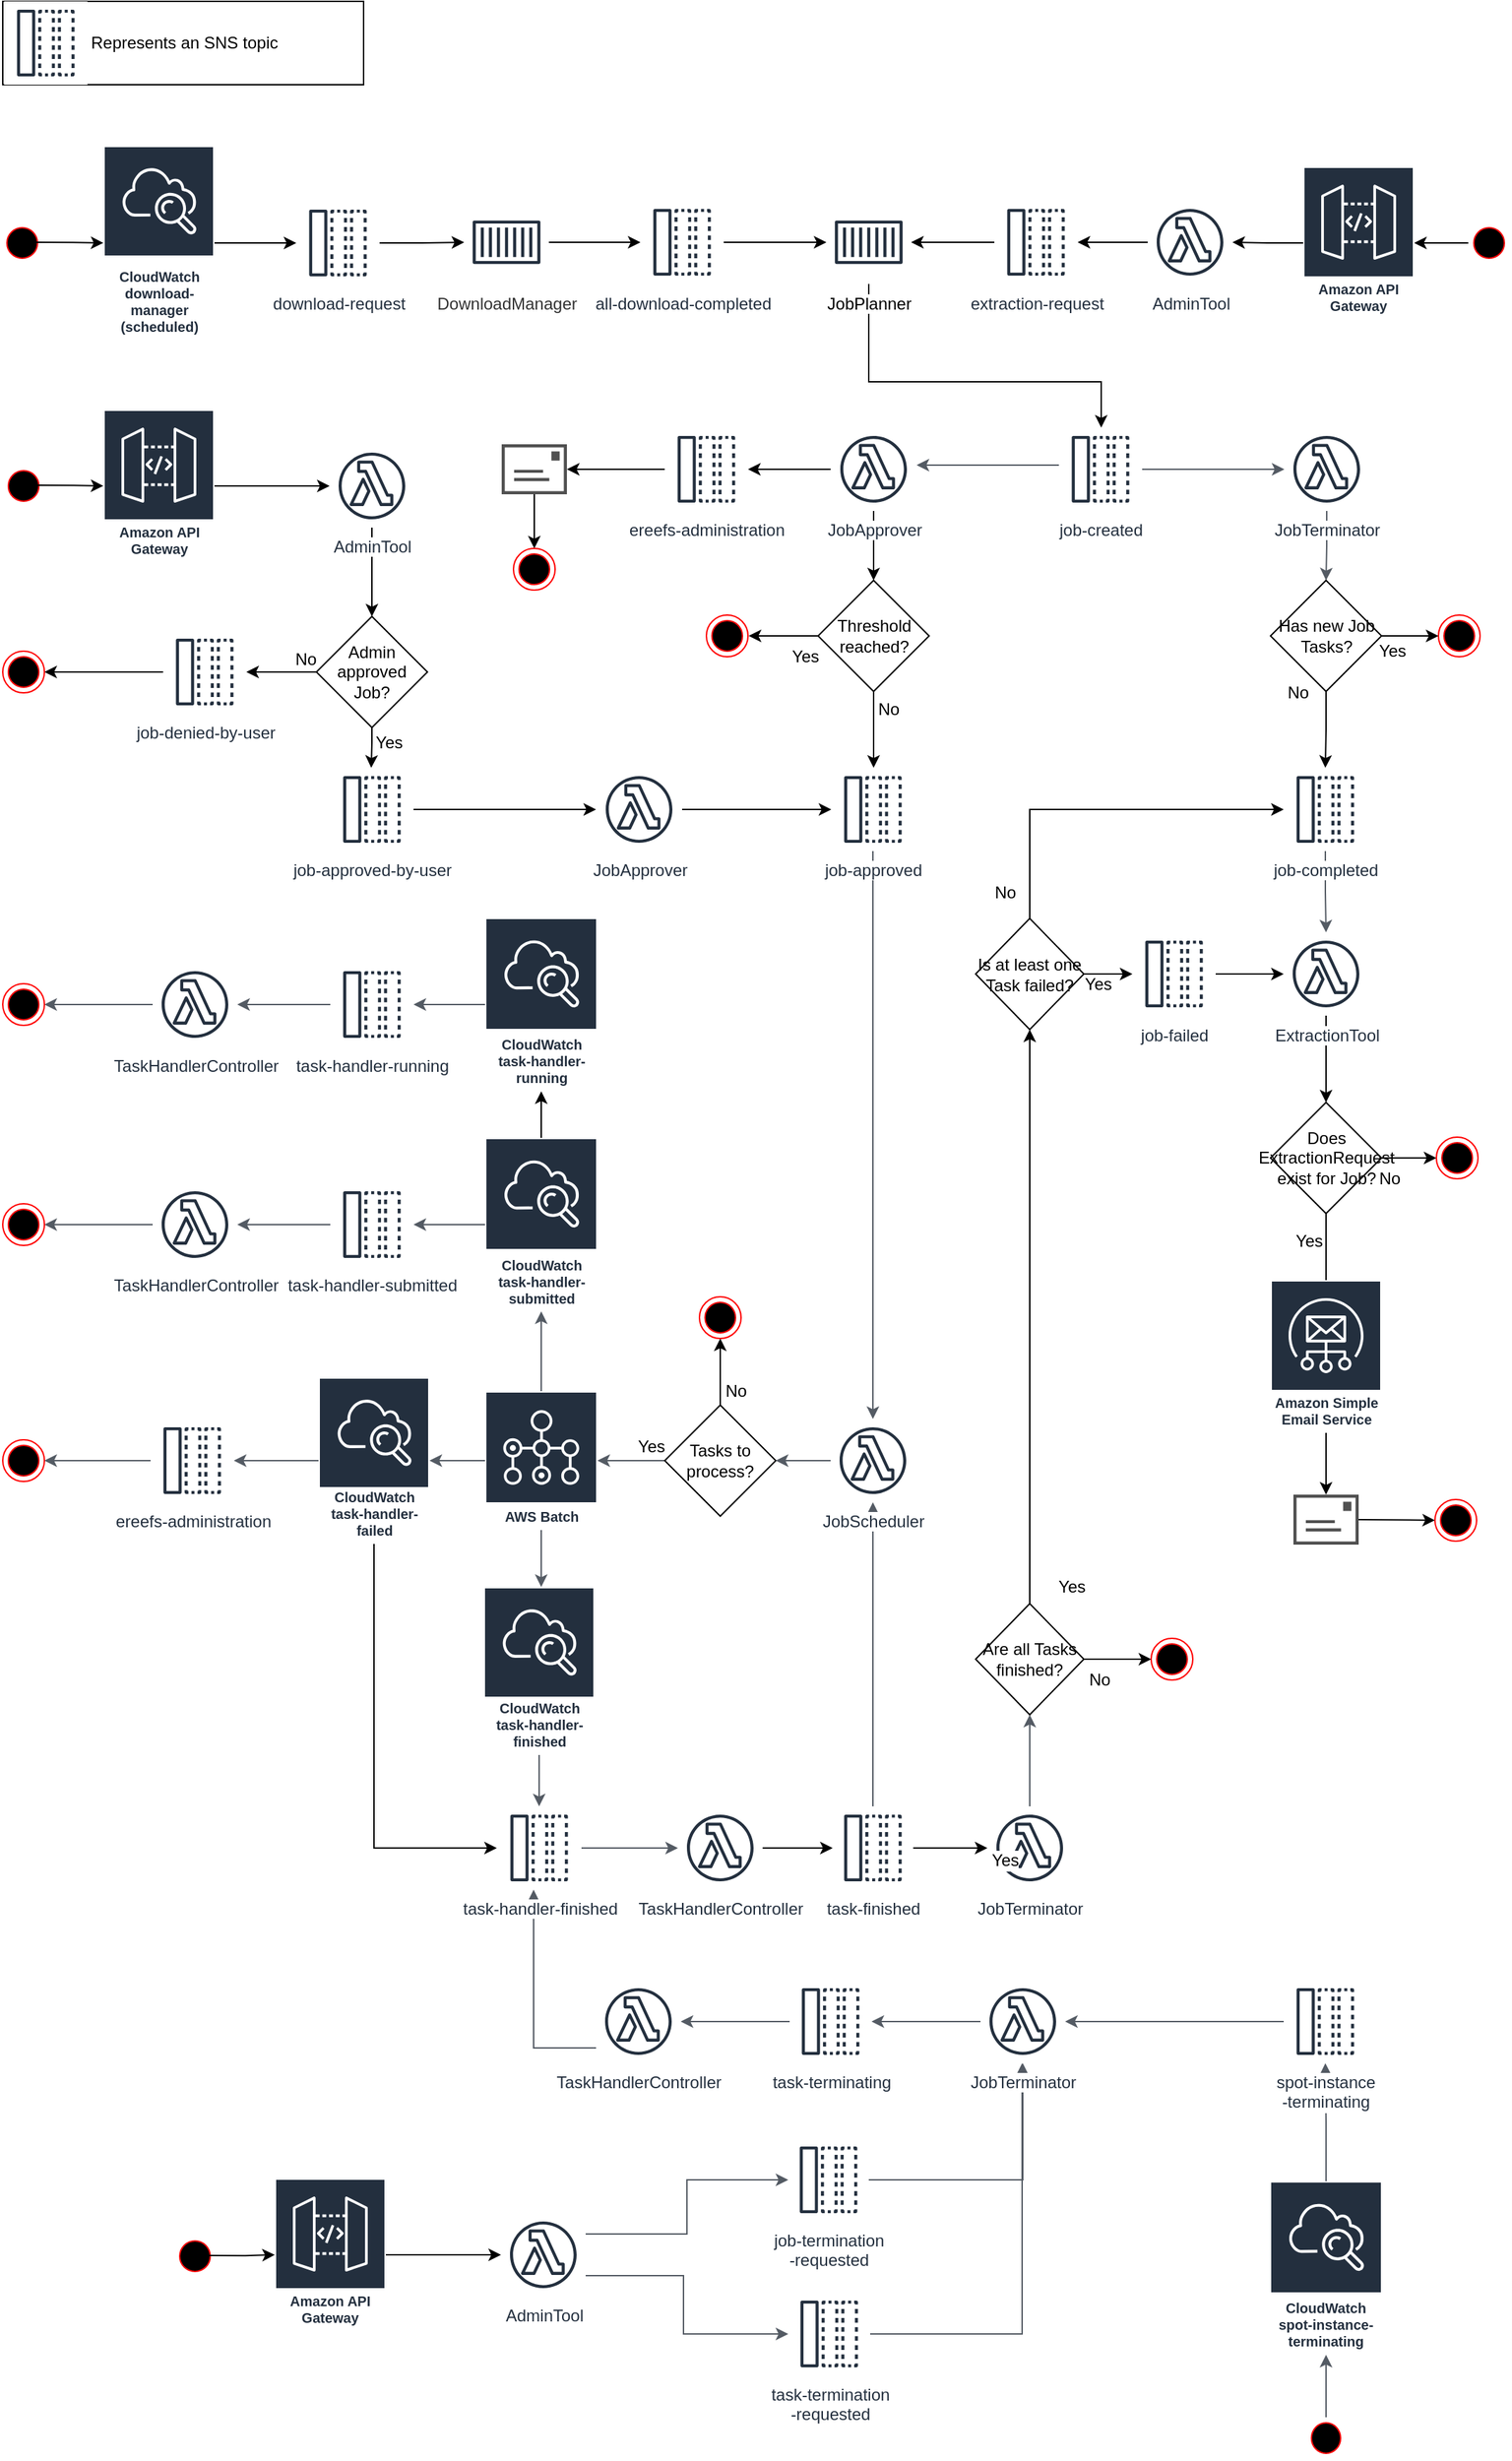 <mxfile version="22.1.3" type="device">
  <diagram id="umd7pi5sMjhjIArkh8CE" name="Page-1">
    <mxGraphModel dx="1426" dy="751" grid="1" gridSize="10" guides="1" tooltips="1" connect="1" arrows="1" fold="1" page="1" pageScale="1" pageWidth="1100" pageHeight="850" math="0" shadow="0">
      <root>
        <mxCell id="0" />
        <mxCell id="1" parent="0" />
        <mxCell id="7FUQ8ZFE2Msjoggg_Z5E-76" value="" style="edgeStyle=orthogonalEdgeStyle;rounded=0;orthogonalLoop=1;jettySize=auto;html=1;startArrow=none;startFill=0;strokeColor=#545B64;fontSize=8;" parent="1" source="7FUQ8ZFE2Msjoggg_Z5E-75" target="7FUQ8ZFE2Msjoggg_Z5E-64" edge="1">
          <mxGeometry relative="1" as="geometry">
            <mxPoint x="931" y="1307.793" as="sourcePoint" />
            <mxPoint x="971.5" y="1193" as="targetPoint" />
            <Array as="points">
              <mxPoint x="390.5" y="1494" />
            </Array>
          </mxGeometry>
        </mxCell>
        <mxCell id="7FUQ8ZFE2Msjoggg_Z5E-52" value="" style="edgeStyle=orthogonalEdgeStyle;rounded=0;orthogonalLoop=1;jettySize=auto;html=1;startArrow=none;startFill=0;strokeColor=#545B64;fontSize=8;" parent="1" source="7FUQ8ZFE2Msjoggg_Z5E-44" target="7FUQ8ZFE2Msjoggg_Z5E-14" edge="1">
          <mxGeometry relative="1" as="geometry">
            <mxPoint x="635.5" y="1266.0" as="targetPoint" />
          </mxGeometry>
        </mxCell>
        <mxCell id="7FUQ8ZFE2Msjoggg_Z5E-15" value="" style="edgeStyle=orthogonalEdgeStyle;rounded=0;orthogonalLoop=1;jettySize=auto;html=1;startArrow=none;startFill=0;strokeColor=#545B64;fontSize=8;" parent="1" source="No7pV-notClb6I_pl6TP-4" target="7FUQ8ZFE2Msjoggg_Z5E-14" edge="1">
          <mxGeometry relative="1" as="geometry" />
        </mxCell>
        <mxCell id="SrODZw-WOt68CoaygPpk-14" value="" style="edgeStyle=orthogonalEdgeStyle;rounded=0;orthogonalLoop=1;jettySize=auto;html=1;startArrow=none;startFill=0;strokeColor=#545B64;fontSize=8;entryX=0.5;entryY=0;entryDx=0;entryDy=0;" parent="1" source="SrODZw-WOt68CoaygPpk-5" target="SrODZw-WOt68CoaygPpk-13" edge="1">
          <mxGeometry relative="1" as="geometry">
            <mxPoint x="761" y="642" as="sourcePoint" />
            <mxPoint x="761" y="1051" as="targetPoint" />
          </mxGeometry>
        </mxCell>
        <mxCell id="No7pV-notClb6I_pl6TP-7" value="" style="edgeStyle=orthogonalEdgeStyle;rounded=0;orthogonalLoop=1;jettySize=auto;html=1;entryX=0.5;entryY=0;entryDx=0;entryDy=0;exitX=0.5;exitY=1;exitDx=0;exitDy=0;" parent="1" source="7FUQ8ZFE2Msjoggg_Z5E-9" target="No7pV-notClb6I_pl6TP-5" edge="1">
          <mxGeometry relative="1" as="geometry">
            <mxPoint x="835.5" y="473" as="targetPoint" />
            <mxPoint x="731.5" y="473" as="sourcePoint" />
          </mxGeometry>
        </mxCell>
        <mxCell id="7FUQ8ZFE2Msjoggg_Z5E-8" value="" style="edgeStyle=orthogonalEdgeStyle;rounded=0;orthogonalLoop=1;jettySize=auto;html=1;" parent="1" source="7FUQ8ZFE2Msjoggg_Z5E-5" target="7FUQ8ZFE2Msjoggg_Z5E-7" edge="1">
          <mxGeometry relative="1" as="geometry">
            <mxPoint x="593.5" y="203.5" as="sourcePoint" />
            <mxPoint x="653.5" y="203.5" as="targetPoint" />
            <Array as="points">
              <mxPoint x="632.5" y="294" />
              <mxPoint x="799.5" y="294" />
            </Array>
          </mxGeometry>
        </mxCell>
        <mxCell id="RJfPdM89LTjFBabGm1Zc-3" value="" style="rounded=0;whiteSpace=wrap;html=1;" parent="1" vertex="1">
          <mxGeometry x="8" y="20" width="260" height="60" as="geometry" />
        </mxCell>
        <mxCell id="No7pV-notClb6I_pl6TP-1" value="" style="ellipse;html=1;shape=startState;fillColor=#000000;strokeColor=#ff0000;" parent="1" vertex="1">
          <mxGeometry x="7" y="179" width="30" height="30" as="geometry" />
        </mxCell>
        <mxCell id="No7pV-notClb6I_pl6TP-25" value="" style="edgeStyle=orthogonalEdgeStyle;rounded=0;orthogonalLoop=1;jettySize=auto;html=1;" parent="1" source="_6u5Ek_jN7iXaBwEbl3a-3" target="No7pV-notClb6I_pl6TP-4" edge="1">
          <mxGeometry relative="1" as="geometry">
            <mxPoint x="1345.5" y="902" as="targetPoint" />
          </mxGeometry>
        </mxCell>
        <mxCell id="No7pV-notClb6I_pl6TP-4" value="job-approved&lt;br&gt;" style="outlineConnect=0;fontColor=#232F3E;gradientColor=none;strokeColor=#232F3E;fillColor=#ffffff;dashed=0;verticalLabelPosition=bottom;verticalAlign=top;align=center;html=1;fontSize=12;fontStyle=0;aspect=fixed;shape=mxgraph.aws4.resourceIcon;resIcon=mxgraph.aws4.message;labelBackgroundColor=default;" parent="1" vertex="1">
          <mxGeometry x="605" y="572" width="60" height="60" as="geometry" />
        </mxCell>
        <mxCell id="No7pV-notClb6I_pl6TP-9" value="" style="edgeStyle=orthogonalEdgeStyle;rounded=0;orthogonalLoop=1;jettySize=auto;html=1;exitX=0.5;exitY=1;exitDx=0;exitDy=0;" parent="1" source="No7pV-notClb6I_pl6TP-5" target="No7pV-notClb6I_pl6TP-4" edge="1">
          <mxGeometry relative="1" as="geometry">
            <mxPoint x="943.5" y="527" as="targetPoint" />
            <mxPoint x="895.5" y="502" as="sourcePoint" />
            <Array as="points">
              <mxPoint x="635.5" y="582" />
              <mxPoint x="635.5" y="582" />
            </Array>
          </mxGeometry>
        </mxCell>
        <mxCell id="No7pV-notClb6I_pl6TP-10" value="No" style="text;html=1;resizable=0;points=[];align=center;verticalAlign=middle;labelBackgroundColor=#ffffff;" parent="No7pV-notClb6I_pl6TP-9" vertex="1" connectable="0">
          <mxGeometry x="0.2" y="2" relative="1" as="geometry">
            <mxPoint x="8" y="-20" as="offset" />
          </mxGeometry>
        </mxCell>
        <mxCell id="No7pV-notClb6I_pl6TP-12" value="" style="edgeStyle=orthogonalEdgeStyle;rounded=0;orthogonalLoop=1;jettySize=auto;html=1;exitX=0;exitY=0.5;exitDx=0;exitDy=0;" parent="1" source="No7pV-notClb6I_pl6TP-5" edge="1">
          <mxGeometry relative="1" as="geometry">
            <mxPoint x="545.5" y="477" as="targetPoint" />
          </mxGeometry>
        </mxCell>
        <mxCell id="No7pV-notClb6I_pl6TP-13" value="Yes&lt;br&gt;" style="text;html=1;resizable=0;points=[];align=center;verticalAlign=middle;labelBackgroundColor=#ffffff;" parent="No7pV-notClb6I_pl6TP-12" vertex="1" connectable="0">
          <mxGeometry x="-0.256" y="3" relative="1" as="geometry">
            <mxPoint x="9" y="12" as="offset" />
          </mxGeometry>
        </mxCell>
        <mxCell id="No7pV-notClb6I_pl6TP-5" value="Threshold reached?" style="rhombus;whiteSpace=wrap;html=1;" parent="1" vertex="1">
          <mxGeometry x="595.5" y="437" width="80" height="80" as="geometry" />
        </mxCell>
        <mxCell id="No7pV-notClb6I_pl6TP-16" value="" style="edgeStyle=orthogonalEdgeStyle;rounded=0;orthogonalLoop=1;jettySize=auto;html=1;exitX=0.5;exitY=1;exitDx=0;exitDy=0;" parent="1" source="No7pV-notClb6I_pl6TP-17" target="No7pV-notClb6I_pl6TP-15" edge="1">
          <mxGeometry relative="1" as="geometry">
            <Array as="points">
              <mxPoint x="273.5" y="554" />
              <mxPoint x="273.5" y="554" />
            </Array>
          </mxGeometry>
        </mxCell>
        <mxCell id="SrODZw-WOt68CoaygPpk-41" value="Yes" style="text;html=1;resizable=0;points=[];align=center;verticalAlign=middle;labelBackgroundColor=#ffffff;" parent="No7pV-notClb6I_pl6TP-16" vertex="1" connectable="0">
          <mxGeometry x="-0.666" relative="1" as="geometry">
            <mxPoint x="11.5" y="6" as="offset" />
          </mxGeometry>
        </mxCell>
        <mxCell id="No7pV-notClb6I_pl6TP-18" value="" style="edgeStyle=orthogonalEdgeStyle;rounded=0;orthogonalLoop=1;jettySize=auto;html=1;" parent="1" source="7FUQ8ZFE2Msjoggg_Z5E-12" target="SrODZw-WOt68CoaygPpk-31" edge="1">
          <mxGeometry relative="1" as="geometry">
            <mxPoint x="325.5" y="324" as="targetPoint" />
          </mxGeometry>
        </mxCell>
        <mxCell id="No7pV-notClb6I_pl6TP-14" value="ereefs-administration" style="outlineConnect=0;fontColor=#232F3E;gradientColor=none;strokeColor=#232F3E;fillColor=#ffffff;dashed=0;verticalLabelPosition=bottom;verticalAlign=top;align=center;html=1;fontSize=12;fontStyle=0;aspect=fixed;shape=mxgraph.aws4.resourceIcon;resIcon=mxgraph.aws4.message;" parent="1" vertex="1">
          <mxGeometry x="485" y="327" width="60" height="60" as="geometry" />
        </mxCell>
        <mxCell id="No7pV-notClb6I_pl6TP-20" value="" style="edgeStyle=orthogonalEdgeStyle;rounded=0;orthogonalLoop=1;jettySize=auto;html=1;exitX=0;exitY=0.5;exitDx=0;exitDy=0;" parent="1" source="No7pV-notClb6I_pl6TP-17" target="No7pV-notClb6I_pl6TP-19" edge="1">
          <mxGeometry relative="1" as="geometry">
            <Array as="points">
              <mxPoint x="225.5" y="503" />
              <mxPoint x="225.5" y="503" />
            </Array>
          </mxGeometry>
        </mxCell>
        <mxCell id="SrODZw-WOt68CoaygPpk-40" value="No" style="text;html=1;resizable=0;points=[];align=center;verticalAlign=middle;labelBackgroundColor=#ffffff;" parent="No7pV-notClb6I_pl6TP-20" vertex="1" connectable="0">
          <mxGeometry x="-0.368" y="-1" relative="1" as="geometry">
            <mxPoint x="7.5" y="-8" as="offset" />
          </mxGeometry>
        </mxCell>
        <mxCell id="No7pV-notClb6I_pl6TP-29" value="" style="edgeStyle=orthogonalEdgeStyle;rounded=0;orthogonalLoop=1;jettySize=auto;html=1;entryX=1;entryY=0.5;entryDx=0;entryDy=0;" parent="1" source="No7pV-notClb6I_pl6TP-19" target="No7pV-notClb6I_pl6TP-24" edge="1">
          <mxGeometry relative="1" as="geometry">
            <mxPoint x="75.5" y="358" as="targetPoint" />
            <Array as="points" />
          </mxGeometry>
        </mxCell>
        <mxCell id="No7pV-notClb6I_pl6TP-19" value="job-denied-by-user" style="outlineConnect=0;fontColor=#232F3E;gradientColor=none;strokeColor=#232F3E;fillColor=#ffffff;dashed=0;verticalLabelPosition=bottom;verticalAlign=top;align=center;html=1;fontSize=12;fontStyle=0;aspect=fixed;shape=mxgraph.aws4.resourceIcon;resIcon=mxgraph.aws4.message;" parent="1" vertex="1">
          <mxGeometry x="123.5" y="473" width="60" height="60" as="geometry" />
        </mxCell>
        <mxCell id="No7pV-notClb6I_pl6TP-17" value="Admin approved Job?" style="rhombus;whiteSpace=wrap;html=1;" parent="1" vertex="1">
          <mxGeometry x="234" y="463" width="80" height="80" as="geometry" />
        </mxCell>
        <mxCell id="No7pV-notClb6I_pl6TP-24" value="" style="ellipse;html=1;shape=endState;fillColor=#000000;strokeColor=#ff0000;" parent="1" vertex="1">
          <mxGeometry x="8" y="488" width="30" height="30" as="geometry" />
        </mxCell>
        <mxCell id="qcChBqA-RkKrQfOubQv_-1" value="all-download-completed" style="outlineConnect=0;fontColor=#232F3E;gradientColor=none;strokeColor=#232F3E;fillColor=#ffffff;dashed=0;verticalLabelPosition=bottom;verticalAlign=top;align=center;html=1;fontSize=12;fontStyle=0;aspect=fixed;shape=mxgraph.aws4.resourceIcon;resIcon=mxgraph.aws4.message;" parent="1" vertex="1">
          <mxGeometry x="467.5" y="163.5" width="60" height="60" as="geometry" />
        </mxCell>
        <mxCell id="qcChBqA-RkKrQfOubQv_-2" value="" style="edgeStyle=orthogonalEdgeStyle;rounded=0;orthogonalLoop=1;jettySize=auto;html=1;exitX=0.834;exitY=0.485;exitDx=0;exitDy=0;exitPerimeter=0;" parent="1" source="No7pV-notClb6I_pl6TP-1" target="7FUQ8ZFE2Msjoggg_Z5E-1" edge="1">
          <mxGeometry relative="1" as="geometry">
            <mxPoint x="59.5" y="254" as="sourcePoint" />
            <mxPoint x="91" y="194" as="targetPoint" />
          </mxGeometry>
        </mxCell>
        <mxCell id="7FUQ8ZFE2Msjoggg_Z5E-1" value="CloudWatch&lt;br&gt;download-manager&lt;br&gt;(scheduled)" style="outlineConnect=0;fontColor=#232F3E;gradientColor=none;strokeColor=#ffffff;fillColor=#232F3E;dashed=0;verticalLabelPosition=middle;verticalAlign=bottom;align=center;html=1;whiteSpace=wrap;fontSize=10;fontStyle=1;spacing=3;shape=mxgraph.aws4.productIcon;prIcon=mxgraph.aws4.cloudwatch;" parent="1" vertex="1">
          <mxGeometry x="80.5" y="124" width="80" height="140" as="geometry" />
        </mxCell>
        <mxCell id="7FUQ8ZFE2Msjoggg_Z5E-2" value="&lt;div&gt;DownloadManager&lt;/div&gt;" style="points=[[0,0],[0.25,0],[0.5,0],[0.75,0],[1,0],[1,0.25],[1,0.5],[1,0.75],[1,1],[0.75,1],[0.5,1],[0.25,1],[0,1],[0,0.75],[0,0.5],[0,0.25]];outlineConnect=0;fontColor=#333333;strokeColor=#232F3E;fillColor=#FFFFFF;dashed=0;verticalLabelPosition=bottom;verticalAlign=top;align=center;html=1;fontSize=12;fontStyle=0;aspect=fixed;shape=mxgraph.aws4.resourceIcon;resIcon=mxgraph.aws4.container_1;perimeterSpacing=0;" parent="1" vertex="1">
          <mxGeometry x="340.5" y="163.5" width="61" height="60" as="geometry" />
        </mxCell>
        <mxCell id="7FUQ8ZFE2Msjoggg_Z5E-3" value="" style="edgeStyle=orthogonalEdgeStyle;rounded=0;orthogonalLoop=1;jettySize=auto;html=1;entryX=0;entryY=0.5;entryDx=0;entryDy=0;" parent="1" source="_6u5Ek_jN7iXaBwEbl3a-1" target="7FUQ8ZFE2Msjoggg_Z5E-2" edge="1">
          <mxGeometry relative="1" as="geometry">
            <mxPoint x="31" y="204" as="sourcePoint" />
            <mxPoint x="91" y="204" as="targetPoint" />
          </mxGeometry>
        </mxCell>
        <mxCell id="7FUQ8ZFE2Msjoggg_Z5E-4" value="" style="edgeStyle=orthogonalEdgeStyle;rounded=0;orthogonalLoop=1;jettySize=auto;html=1;exitX=1;exitY=0.5;exitDx=0;exitDy=0;" parent="1" source="7FUQ8ZFE2Msjoggg_Z5E-2" target="qcChBqA-RkKrQfOubQv_-1" edge="1">
          <mxGeometry relative="1" as="geometry">
            <mxPoint x="352.5" y="203.5" as="sourcePoint" />
            <mxPoint x="412.5" y="203.5" as="targetPoint" />
          </mxGeometry>
        </mxCell>
        <mxCell id="7FUQ8ZFE2Msjoggg_Z5E-5" value="&lt;div&gt;JobPlanner&lt;/div&gt;" style="points=[[0,0],[0.25,0],[0.5,0],[0.75,0],[1,0],[1,0.25],[1,0.5],[1,0.75],[1,1],[0.75,1],[0.5,1],[0.25,1],[0,1],[0,0.75],[0,0.5],[0,0.25]];outlineConnect=0;fontColor=default;strokeColor=#232F3E;fillColor=#FFFFFF;dashed=0;verticalLabelPosition=bottom;verticalAlign=top;align=center;html=1;fontSize=12;fontStyle=0;aspect=fixed;shape=mxgraph.aws4.resourceIcon;resIcon=mxgraph.aws4.container_1;perimeterSpacing=0;backgroundOutline=0;labelBackgroundColor=default;" parent="1" vertex="1">
          <mxGeometry x="601.5" y="163.5" width="61" height="60" as="geometry" />
        </mxCell>
        <mxCell id="7FUQ8ZFE2Msjoggg_Z5E-6" value="" style="edgeStyle=orthogonalEdgeStyle;rounded=0;orthogonalLoop=1;jettySize=auto;html=1;entryX=0;entryY=0.5;entryDx=0;entryDy=0;" parent="1" source="qcChBqA-RkKrQfOubQv_-1" target="7FUQ8ZFE2Msjoggg_Z5E-5" edge="1">
          <mxGeometry relative="1" as="geometry">
            <mxPoint x="473.5" y="203.5" as="sourcePoint" />
            <mxPoint x="533.5" y="203.5" as="targetPoint" />
          </mxGeometry>
        </mxCell>
        <mxCell id="7FUQ8ZFE2Msjoggg_Z5E-10" value="" style="edgeStyle=orthogonalEdgeStyle;rounded=0;orthogonalLoop=1;jettySize=auto;html=1;startArrow=none;startFill=0;strokeColor=#545B64;fontSize=8;" parent="1" source="7FUQ8ZFE2Msjoggg_Z5E-7" target="7FUQ8ZFE2Msjoggg_Z5E-9" edge="1">
          <mxGeometry relative="1" as="geometry">
            <Array as="points">
              <mxPoint x="730.5" y="354" />
              <mxPoint x="730.5" y="354" />
            </Array>
          </mxGeometry>
        </mxCell>
        <mxCell id="7FUQ8ZFE2Msjoggg_Z5E-7" value="job-created" style="outlineConnect=0;fontColor=#232F3E;gradientColor=none;strokeColor=#232F3E;fillColor=#ffffff;dashed=0;verticalLabelPosition=bottom;verticalAlign=top;align=center;html=1;fontSize=12;fontStyle=0;aspect=fixed;shape=mxgraph.aws4.resourceIcon;resIcon=mxgraph.aws4.message;" parent="1" vertex="1">
          <mxGeometry x="769" y="327" width="60" height="60" as="geometry" />
        </mxCell>
        <mxCell id="SrODZw-WOt68CoaygPpk-30" value="" style="edgeStyle=orthogonalEdgeStyle;rounded=0;jumpStyle=arc;orthogonalLoop=1;jettySize=auto;html=1;" parent="1" source="7FUQ8ZFE2Msjoggg_Z5E-9" target="No7pV-notClb6I_pl6TP-14" edge="1">
          <mxGeometry relative="1" as="geometry" />
        </mxCell>
        <mxCell id="7FUQ8ZFE2Msjoggg_Z5E-9" value="JobApprover&lt;br&gt;" style="points=[[0,0],[0.25,0],[0.5,0],[0.75,0],[1,0],[1,0.25],[1,0.5],[1,0.75],[1,1],[0.75,1],[0.5,1],[0.25,1],[0,1],[0,0.75],[0,0.5],[0,0.25]];outlineConnect=0;fontColor=#232F3E;gradientColor=none;strokeColor=#232F3E;fillColor=#ffffff;dashed=0;verticalLabelPosition=bottom;verticalAlign=top;align=center;html=1;fontSize=12;fontStyle=0;aspect=fixed;shape=mxgraph.aws4.resourceIcon;resIcon=mxgraph.aws4.lambda_function;labelBackgroundColor=default;" parent="1" vertex="1">
          <mxGeometry x="604.5" y="327" width="62" height="60" as="geometry" />
        </mxCell>
        <mxCell id="No7pV-notClb6I_pl6TP-15" value="job-approved-by-user" style="outlineConnect=0;fontColor=#232F3E;gradientColor=none;strokeColor=#232F3E;fillColor=#ffffff;dashed=0;verticalLabelPosition=bottom;verticalAlign=top;align=center;html=1;fontSize=12;fontStyle=0;aspect=fixed;shape=mxgraph.aws4.resourceIcon;resIcon=mxgraph.aws4.message;" parent="1" vertex="1">
          <mxGeometry x="244" y="572" width="60" height="60" as="geometry" />
        </mxCell>
        <mxCell id="7FUQ8ZFE2Msjoggg_Z5E-12" value="" style="shadow=0;dashed=0;html=1;strokeColor=none;fillColor=#505050;labelPosition=center;verticalLabelPosition=bottom;verticalAlign=top;outlineConnect=0;align=center;shape=mxgraph.office.concepts.email;" parent="1" vertex="1">
          <mxGeometry x="367.5" y="339" width="47" height="36" as="geometry" />
        </mxCell>
        <mxCell id="7FUQ8ZFE2Msjoggg_Z5E-13" value="" style="edgeStyle=orthogonalEdgeStyle;rounded=0;orthogonalLoop=1;jettySize=auto;html=1;" parent="1" source="No7pV-notClb6I_pl6TP-14" target="7FUQ8ZFE2Msjoggg_Z5E-12" edge="1">
          <mxGeometry relative="1" as="geometry">
            <mxPoint x="485" y="358" as="sourcePoint" />
            <mxPoint x="224.5" y="358" as="targetPoint" />
          </mxGeometry>
        </mxCell>
        <mxCell id="7FUQ8ZFE2Msjoggg_Z5E-18" value="" style="edgeStyle=orthogonalEdgeStyle;rounded=0;orthogonalLoop=1;jettySize=auto;html=1;startArrow=none;startFill=0;strokeColor=#545B64;fontSize=8;" parent="1" source="7FUQ8ZFE2Msjoggg_Z5E-25" target="7FUQ8ZFE2Msjoggg_Z5E-16" edge="1">
          <mxGeometry relative="1" as="geometry" />
        </mxCell>
        <mxCell id="7FUQ8ZFE2Msjoggg_Z5E-14" value="JobScheduler&lt;br&gt;" style="points=[[0,0],[0.25,0],[0.5,0],[0.75,0],[1,0],[1,0.25],[1,0.5],[1,0.75],[1,1],[0.75,1],[0.5,1],[0.25,1],[0,1],[0,0.75],[0,0.5],[0,0.25]];outlineConnect=0;fontColor=#232F3E;gradientColor=none;strokeColor=#232F3E;fillColor=#ffffff;dashed=0;verticalLabelPosition=bottom;verticalAlign=top;align=center;html=1;fontSize=12;fontStyle=0;aspect=fixed;shape=mxgraph.aws4.resourceIcon;resIcon=mxgraph.aws4.lambda_function;labelBackgroundColor=default;spacingBottom=0;" parent="1" vertex="1">
          <mxGeometry x="604.5" y="1041" width="61" height="60" as="geometry" />
        </mxCell>
        <mxCell id="7FUQ8ZFE2Msjoggg_Z5E-19" value="" style="edgeStyle=orthogonalEdgeStyle;rounded=0;orthogonalLoop=1;jettySize=auto;html=1;startArrow=none;startFill=0;strokeColor=#545B64;fontSize=8;" parent="1" source="7FUQ8ZFE2Msjoggg_Z5E-16" target="7FUQ8ZFE2Msjoggg_Z5E-17" edge="1">
          <mxGeometry relative="1" as="geometry" />
        </mxCell>
        <mxCell id="7FUQ8ZFE2Msjoggg_Z5E-32" value="" style="edgeStyle=orthogonalEdgeStyle;rounded=0;orthogonalLoop=1;jettySize=auto;html=1;startArrow=none;startFill=0;strokeColor=#545B64;fontSize=8;" parent="1" source="7FUQ8ZFE2Msjoggg_Z5E-16" target="7FUQ8ZFE2Msjoggg_Z5E-24" edge="1">
          <mxGeometry relative="1" as="geometry">
            <mxPoint x="396" y="1201.0" as="targetPoint" />
            <Array as="points">
              <mxPoint x="395.5" y="1243" />
            </Array>
          </mxGeometry>
        </mxCell>
        <mxCell id="7FUQ8ZFE2Msjoggg_Z5E-35" value="" style="edgeStyle=orthogonalEdgeStyle;rounded=0;orthogonalLoop=1;jettySize=auto;html=1;startArrow=none;startFill=0;strokeColor=#545B64;fontSize=8;" parent="1" source="7FUQ8ZFE2Msjoggg_Z5E-16" target="7FUQ8ZFE2Msjoggg_Z5E-34" edge="1">
          <mxGeometry relative="1" as="geometry" />
        </mxCell>
        <mxCell id="7FUQ8ZFE2Msjoggg_Z5E-16" value="AWS Batch" style="points=[[0,0],[0.25,0],[0.5,0],[0.75,0],[1,0],[1,0.25],[1,0.5],[1,0.75],[1,1],[0.75,1],[0.5,1],[0.25,1],[0,1],[0,0.75],[0,0.5],[0,0.25]];outlineConnect=0;fontColor=#232F3E;gradientColor=none;strokeColor=#ffffff;fillColor=#232F3E;dashed=0;verticalLabelPosition=middle;verticalAlign=bottom;align=center;html=1;whiteSpace=wrap;fontSize=10;fontStyle=1;spacing=3;shape=mxgraph.aws4.productIcon;prIcon=mxgraph.aws4.batch;" parent="1" vertex="1">
          <mxGeometry x="355.5" y="1021" width="81" height="100" as="geometry" />
        </mxCell>
        <mxCell id="7FUQ8ZFE2Msjoggg_Z5E-21" value="" style="edgeStyle=orthogonalEdgeStyle;rounded=0;orthogonalLoop=1;jettySize=auto;html=1;startArrow=none;startFill=0;strokeColor=#545B64;fontSize=8;" parent="1" source="7FUQ8ZFE2Msjoggg_Z5E-17" target="7FUQ8ZFE2Msjoggg_Z5E-20" edge="1">
          <mxGeometry relative="1" as="geometry" />
        </mxCell>
        <mxCell id="_6u5Ek_jN7iXaBwEbl3a-14" value="" style="edgeStyle=orthogonalEdgeStyle;rounded=0;orthogonalLoop=1;jettySize=auto;html=1;startArrow=none;startFill=0;" parent="1" source="7FUQ8ZFE2Msjoggg_Z5E-17" target="7FUQ8ZFE2Msjoggg_Z5E-64" edge="1">
          <mxGeometry relative="1" as="geometry">
            <mxPoint x="275.5" y="1211" as="targetPoint" />
            <Array as="points">
              <mxPoint x="275.5" y="1350" />
            </Array>
          </mxGeometry>
        </mxCell>
        <mxCell id="7FUQ8ZFE2Msjoggg_Z5E-17" value="CloudWatch&lt;br&gt;task-handler-failed&lt;br&gt;" style="outlineConnect=0;fontColor=#232F3E;gradientColor=none;strokeColor=#ffffff;fillColor=#232F3E;dashed=0;verticalLabelPosition=middle;verticalAlign=bottom;align=center;html=1;whiteSpace=wrap;fontSize=10;fontStyle=1;spacing=3;shape=mxgraph.aws4.productIcon;prIcon=mxgraph.aws4.cloudwatch;" parent="1" vertex="1">
          <mxGeometry x="235.5" y="1011" width="80" height="120" as="geometry" />
        </mxCell>
        <mxCell id="7FUQ8ZFE2Msjoggg_Z5E-23" value="" style="edgeStyle=orthogonalEdgeStyle;rounded=0;orthogonalLoop=1;jettySize=auto;html=1;startArrow=none;startFill=0;strokeColor=#545B64;fontSize=8;entryX=1;entryY=0.5;entryDx=0;entryDy=0;" parent="1" source="7FUQ8ZFE2Msjoggg_Z5E-20" target="7FUQ8ZFE2Msjoggg_Z5E-33" edge="1">
          <mxGeometry relative="1" as="geometry">
            <mxPoint x="75.5" y="1071" as="targetPoint" />
          </mxGeometry>
        </mxCell>
        <mxCell id="7FUQ8ZFE2Msjoggg_Z5E-20" value="ereefs-administration" style="outlineConnect=0;fontColor=#232F3E;gradientColor=none;strokeColor=#232F3E;fillColor=#ffffff;dashed=0;verticalLabelPosition=bottom;verticalAlign=top;align=center;html=1;fontSize=12;fontStyle=0;aspect=fixed;shape=mxgraph.aws4.resourceIcon;resIcon=mxgraph.aws4.message;" parent="1" vertex="1">
          <mxGeometry x="114.5" y="1041" width="60" height="60" as="geometry" />
        </mxCell>
        <mxCell id="7FUQ8ZFE2Msjoggg_Z5E-43" value="" style="edgeStyle=orthogonalEdgeStyle;rounded=0;orthogonalLoop=1;jettySize=auto;html=1;startArrow=none;startFill=0;strokeColor=#545B64;fontSize=8;" parent="1" source="7FUQ8ZFE2Msjoggg_Z5E-64" target="7FUQ8ZFE2Msjoggg_Z5E-42" edge="1">
          <mxGeometry relative="1" as="geometry">
            <mxPoint x="394.569" y="1401" as="sourcePoint" />
          </mxGeometry>
        </mxCell>
        <mxCell id="7FUQ8ZFE2Msjoggg_Z5E-65" value="" style="edgeStyle=orthogonalEdgeStyle;rounded=0;orthogonalLoop=1;jettySize=auto;html=1;startArrow=none;startFill=0;strokeColor=#545B64;fontSize=8;" parent="1" source="7FUQ8ZFE2Msjoggg_Z5E-24" target="7FUQ8ZFE2Msjoggg_Z5E-64" edge="1">
          <mxGeometry relative="1" as="geometry" />
        </mxCell>
        <mxCell id="7FUQ8ZFE2Msjoggg_Z5E-24" value="CloudWatch&lt;br&gt;task-handler-finished&lt;br&gt;" style="outlineConnect=0;fontColor=#232F3E;gradientColor=none;strokeColor=#ffffff;fillColor=#232F3E;dashed=0;verticalLabelPosition=middle;verticalAlign=bottom;align=center;html=1;whiteSpace=wrap;fontSize=10;fontStyle=1;spacing=3;shape=mxgraph.aws4.productIcon;prIcon=mxgraph.aws4.cloudwatch;" parent="1" vertex="1">
          <mxGeometry x="354.5" y="1162" width="80" height="121" as="geometry" />
        </mxCell>
        <mxCell id="7FUQ8ZFE2Msjoggg_Z5E-25" value="Tasks to process?" style="rhombus;whiteSpace=wrap;html=1;" parent="1" vertex="1">
          <mxGeometry x="485" y="1031" width="80" height="80" as="geometry" />
        </mxCell>
        <mxCell id="7FUQ8ZFE2Msjoggg_Z5E-26" value="" style="edgeStyle=orthogonalEdgeStyle;rounded=0;orthogonalLoop=1;jettySize=auto;html=1;startArrow=none;startFill=0;strokeColor=#545B64;fontSize=8;" parent="1" source="7FUQ8ZFE2Msjoggg_Z5E-14" target="7FUQ8ZFE2Msjoggg_Z5E-25" edge="1">
          <mxGeometry relative="1" as="geometry">
            <mxPoint x="605.5" y="1071.069" as="sourcePoint" />
            <mxPoint x="436.5" y="1077.966" as="targetPoint" />
          </mxGeometry>
        </mxCell>
        <mxCell id="7FUQ8ZFE2Msjoggg_Z5E-27" value="Yes&lt;br&gt;" style="text;html=1;resizable=0;points=[];align=center;verticalAlign=middle;labelBackgroundColor=#ffffff;" parent="1" vertex="1" connectable="0">
          <mxGeometry x="465.638" y="1049.069" as="geometry">
            <mxPoint x="9" y="12" as="offset" />
          </mxGeometry>
        </mxCell>
        <mxCell id="7FUQ8ZFE2Msjoggg_Z5E-28" value="" style="edgeStyle=orthogonalEdgeStyle;rounded=0;orthogonalLoop=1;jettySize=auto;html=1;exitX=0.5;exitY=0;exitDx=0;exitDy=0;entryX=0.5;entryY=1;entryDx=0;entryDy=0;" parent="1" source="7FUQ8ZFE2Msjoggg_Z5E-25" target="7FUQ8ZFE2Msjoggg_Z5E-30" edge="1">
          <mxGeometry relative="1" as="geometry">
            <mxPoint x="554.759" y="1253.5" as="targetPoint" />
            <mxPoint x="554.759" y="1198.569" as="sourcePoint" />
            <Array as="points" />
          </mxGeometry>
        </mxCell>
        <mxCell id="7FUQ8ZFE2Msjoggg_Z5E-29" value="No" style="text;html=1;resizable=0;points=[];align=center;verticalAlign=middle;labelBackgroundColor=#ffffff;" parent="7FUQ8ZFE2Msjoggg_Z5E-28" vertex="1" connectable="0">
          <mxGeometry x="0.2" y="2" relative="1" as="geometry">
            <mxPoint x="12.5" y="18.5" as="offset" />
          </mxGeometry>
        </mxCell>
        <mxCell id="7FUQ8ZFE2Msjoggg_Z5E-30" value="" style="ellipse;html=1;shape=endState;fillColor=#000000;strokeColor=#ff0000;" parent="1" vertex="1">
          <mxGeometry x="510" y="953" width="30" height="30" as="geometry" />
        </mxCell>
        <mxCell id="7FUQ8ZFE2Msjoggg_Z5E-33" value="" style="ellipse;html=1;shape=endState;fillColor=#000000;strokeColor=#ff0000;" parent="1" vertex="1">
          <mxGeometry x="8" y="1056" width="30" height="30" as="geometry" />
        </mxCell>
        <mxCell id="7FUQ8ZFE2Msjoggg_Z5E-37" value="" style="edgeStyle=orthogonalEdgeStyle;rounded=0;orthogonalLoop=1;jettySize=auto;html=1;startArrow=none;startFill=0;strokeColor=#545B64;fontSize=8;" parent="1" source="7FUQ8ZFE2Msjoggg_Z5E-34" target="7FUQ8ZFE2Msjoggg_Z5E-36" edge="1">
          <mxGeometry relative="1" as="geometry" />
        </mxCell>
        <mxCell id="_6u5Ek_jN7iXaBwEbl3a-12" value="" style="edgeStyle=orthogonalEdgeStyle;rounded=0;orthogonalLoop=1;jettySize=auto;html=1;startArrow=none;startFill=0;" parent="1" source="7FUQ8ZFE2Msjoggg_Z5E-34" target="_6u5Ek_jN7iXaBwEbl3a-6" edge="1">
          <mxGeometry relative="1" as="geometry" />
        </mxCell>
        <mxCell id="7FUQ8ZFE2Msjoggg_Z5E-34" value="CloudWatch&lt;br&gt;task-handler-submitted" style="outlineConnect=0;fontColor=#232F3E;gradientColor=none;strokeColor=#ffffff;fillColor=#232F3E;dashed=0;verticalLabelPosition=middle;verticalAlign=bottom;align=center;html=1;whiteSpace=wrap;fontSize=10;fontStyle=1;spacing=3;shape=mxgraph.aws4.productIcon;prIcon=mxgraph.aws4.cloudwatch;" parent="1" vertex="1">
          <mxGeometry x="355.5" y="838.5" width="81" height="125" as="geometry" />
        </mxCell>
        <mxCell id="7FUQ8ZFE2Msjoggg_Z5E-39" value="" style="edgeStyle=orthogonalEdgeStyle;rounded=0;orthogonalLoop=1;jettySize=auto;html=1;startArrow=none;startFill=0;strokeColor=#545B64;fontSize=8;" parent="1" source="7FUQ8ZFE2Msjoggg_Z5E-36" target="7FUQ8ZFE2Msjoggg_Z5E-38" edge="1">
          <mxGeometry relative="1" as="geometry" />
        </mxCell>
        <mxCell id="7FUQ8ZFE2Msjoggg_Z5E-36" value="task-handler-submitted" style="outlineConnect=0;fontColor=#232F3E;gradientColor=none;strokeColor=#232F3E;fillColor=#ffffff;dashed=0;verticalLabelPosition=bottom;verticalAlign=top;align=center;html=1;fontSize=12;fontStyle=0;aspect=fixed;shape=mxgraph.aws4.resourceIcon;resIcon=mxgraph.aws4.message;" parent="1" vertex="1">
          <mxGeometry x="244" y="871" width="60" height="60" as="geometry" />
        </mxCell>
        <mxCell id="7FUQ8ZFE2Msjoggg_Z5E-38" value="TaskHandlerController&lt;br&gt;" style="points=[[0,0],[0.25,0],[0.5,0],[0.75,0],[1,0],[1,0.25],[1,0.5],[1,0.75],[1,1],[0.75,1],[0.5,1],[0.25,1],[0,1],[0,0.75],[0,0.5],[0,0.25]];outlineConnect=0;fontColor=#232F3E;gradientColor=none;strokeColor=#232F3E;fillColor=#ffffff;dashed=0;verticalLabelPosition=bottom;verticalAlign=top;align=center;html=1;fontSize=12;fontStyle=0;aspect=fixed;shape=mxgraph.aws4.resourceIcon;resIcon=mxgraph.aws4.lambda_function;" parent="1" vertex="1">
          <mxGeometry x="116" y="871" width="61" height="60" as="geometry" />
        </mxCell>
        <mxCell id="7FUQ8ZFE2Msjoggg_Z5E-40" value="" style="edgeStyle=orthogonalEdgeStyle;rounded=0;orthogonalLoop=1;jettySize=auto;html=1;startArrow=none;startFill=0;strokeColor=#545B64;fontSize=8;entryX=1;entryY=0.5;entryDx=0;entryDy=0;" parent="1" source="7FUQ8ZFE2Msjoggg_Z5E-38" target="7FUQ8ZFE2Msjoggg_Z5E-41" edge="1">
          <mxGeometry relative="1" as="geometry">
            <mxPoint x="130.5" y="908.793" as="sourcePoint" />
            <mxPoint x="82.5" y="909" as="targetPoint" />
          </mxGeometry>
        </mxCell>
        <mxCell id="7FUQ8ZFE2Msjoggg_Z5E-41" value="" style="ellipse;html=1;shape=endState;fillColor=#000000;strokeColor=#ff0000;" parent="1" vertex="1">
          <mxGeometry x="8" y="886" width="30" height="30" as="geometry" />
        </mxCell>
        <mxCell id="7FUQ8ZFE2Msjoggg_Z5E-46" value="" style="edgeStyle=orthogonalEdgeStyle;rounded=0;orthogonalLoop=1;jettySize=auto;html=1;startArrow=none;startFill=0;strokeColor=#545B64;fontSize=8;" parent="1" source="_6u5Ek_jN7iXaBwEbl3a-18" target="7FUQ8ZFE2Msjoggg_Z5E-45" edge="1">
          <mxGeometry relative="1" as="geometry">
            <mxPoint x="1258.5" y="1574" as="sourcePoint" />
            <Array as="points" />
          </mxGeometry>
        </mxCell>
        <mxCell id="_6u5Ek_jN7iXaBwEbl3a-17" value="" style="edgeStyle=orthogonalEdgeStyle;rounded=0;orthogonalLoop=1;jettySize=auto;html=1;startArrow=none;startFill=0;" parent="1" source="7FUQ8ZFE2Msjoggg_Z5E-42" target="7FUQ8ZFE2Msjoggg_Z5E-44" edge="1">
          <mxGeometry relative="1" as="geometry" />
        </mxCell>
        <mxCell id="7FUQ8ZFE2Msjoggg_Z5E-42" value="TaskHandlerController" style="points=[[0,0],[0.25,0],[0.5,0],[0.75,0],[1,0],[1,0.25],[1,0.5],[1,0.75],[1,1],[0.75,1],[0.5,1],[0.25,1],[0,1],[0,0.75],[0,0.5],[0,0.25]];outlineConnect=0;fontColor=#232F3E;gradientColor=none;strokeColor=#232F3E;fillColor=#ffffff;dashed=0;verticalLabelPosition=bottom;verticalAlign=top;align=center;html=1;fontSize=12;fontStyle=0;aspect=fixed;shape=mxgraph.aws4.resourceIcon;resIcon=mxgraph.aws4.lambda_function;" parent="1" vertex="1">
          <mxGeometry x="494.5" y="1320" width="61" height="60" as="geometry" />
        </mxCell>
        <mxCell id="7FUQ8ZFE2Msjoggg_Z5E-53" value="" style="edgeStyle=orthogonalEdgeStyle;rounded=0;orthogonalLoop=1;jettySize=auto;html=1;exitX=0.5;exitY=0;exitDx=0;exitDy=0;" parent="1" source="SrODZw-WOt68CoaygPpk-42" target="SrODZw-WOt68CoaygPpk-5" edge="1">
          <mxGeometry relative="1" as="geometry">
            <mxPoint x="830.5" y="964" as="targetPoint" />
            <mxPoint x="570.5" y="1440" as="sourcePoint" />
            <Array as="points">
              <mxPoint x="747.5" y="602" />
            </Array>
          </mxGeometry>
        </mxCell>
        <mxCell id="7FUQ8ZFE2Msjoggg_Z5E-54" value="Yes" style="text;html=1;resizable=0;points=[];align=center;verticalAlign=middle;labelBackgroundColor=#ffffff;" parent="7FUQ8ZFE2Msjoggg_Z5E-53" vertex="1" connectable="0">
          <mxGeometry x="0.2" y="2" relative="1" as="geometry">
            <mxPoint x="-49" y="562" as="offset" />
          </mxGeometry>
        </mxCell>
        <mxCell id="SrODZw-WOt68CoaygPpk-45" value="No" style="text;html=1;resizable=0;points=[];align=center;verticalAlign=middle;labelBackgroundColor=#ffffff;" parent="7FUQ8ZFE2Msjoggg_Z5E-53" vertex="1" connectable="0">
          <mxGeometry x="-0.828" y="-5" relative="1" as="geometry">
            <mxPoint x="-23" y="3.5" as="offset" />
          </mxGeometry>
        </mxCell>
        <mxCell id="7FUQ8ZFE2Msjoggg_Z5E-59" value="" style="edgeStyle=orthogonalEdgeStyle;rounded=0;orthogonalLoop=1;jettySize=auto;html=1;startArrow=none;startFill=0;strokeColor=#545B64;fontSize=8;" parent="1" source="7FUQ8ZFE2Msjoggg_Z5E-56" target="SrODZw-WOt68CoaygPpk-1" edge="1">
          <mxGeometry relative="1" as="geometry">
            <mxPoint x="962" y="459" as="targetPoint" />
          </mxGeometry>
        </mxCell>
        <mxCell id="7FUQ8ZFE2Msjoggg_Z5E-56" value="JobTerminator&lt;br&gt;" style="points=[[0,0],[0.25,0],[0.5,0],[0.75,0],[1,0],[1,0.25],[1,0.5],[1,0.75],[1,1],[0.75,1],[0.5,1],[0.25,1],[0,1],[0,0.75],[0,0.5],[0,0.25]];outlineConnect=0;fontColor=#232F3E;gradientColor=none;strokeColor=#232F3E;fillColor=#ffffff;dashed=0;verticalLabelPosition=bottom;verticalAlign=top;align=center;html=1;fontSize=12;fontStyle=0;aspect=fixed;shape=mxgraph.aws4.resourceIcon;resIcon=mxgraph.aws4.lambda_function;labelBackgroundColor=default;" parent="1" vertex="1">
          <mxGeometry x="931.5" y="327" width="61" height="60" as="geometry" />
        </mxCell>
        <mxCell id="7FUQ8ZFE2Msjoggg_Z5E-57" value="" style="edgeStyle=orthogonalEdgeStyle;rounded=0;orthogonalLoop=1;jettySize=auto;html=1;startArrow=none;startFill=0;strokeColor=#545B64;fontSize=8;" parent="1" source="7FUQ8ZFE2Msjoggg_Z5E-7" target="7FUQ8ZFE2Msjoggg_Z5E-56" edge="1">
          <mxGeometry relative="1" as="geometry">
            <mxPoint x="653" y="204.241" as="sourcePoint" />
            <mxPoint x="743.259" y="263.0" as="targetPoint" />
            <Array as="points">
              <mxPoint x="890.5" y="357" />
              <mxPoint x="890.5" y="357" />
            </Array>
          </mxGeometry>
        </mxCell>
        <mxCell id="7FUQ8ZFE2Msjoggg_Z5E-63" value="" style="edgeStyle=orthogonalEdgeStyle;rounded=0;orthogonalLoop=1;jettySize=auto;html=1;startArrow=none;startFill=0;strokeColor=#545B64;fontSize=8;exitX=1;exitY=0.25;exitDx=0;exitDy=0;" parent="1" source="SrODZw-WOt68CoaygPpk-55" target="7FUQ8ZFE2Msjoggg_Z5E-60" edge="1">
          <mxGeometry relative="1" as="geometry">
            <mxPoint x="972.5" y="2072" as="sourcePoint" />
          </mxGeometry>
        </mxCell>
        <mxCell id="7FUQ8ZFE2Msjoggg_Z5E-67" value="" style="edgeStyle=orthogonalEdgeStyle;rounded=0;orthogonalLoop=1;jettySize=auto;html=1;startArrow=none;startFill=0;strokeColor=#545B64;fontSize=8;exitX=1;exitY=0.75;exitDx=0;exitDy=0;" parent="1" source="SrODZw-WOt68CoaygPpk-55" target="7FUQ8ZFE2Msjoggg_Z5E-66" edge="1">
          <mxGeometry relative="1" as="geometry">
            <Array as="points">
              <mxPoint x="498.5" y="1658" />
              <mxPoint x="498.5" y="1700" />
            </Array>
            <mxPoint x="856.5" y="2042" as="sourcePoint" />
          </mxGeometry>
        </mxCell>
        <mxCell id="7FUQ8ZFE2Msjoggg_Z5E-69" value="" style="edgeStyle=orthogonalEdgeStyle;rounded=0;orthogonalLoop=1;jettySize=auto;html=1;startArrow=none;startFill=0;strokeColor=#545B64;fontSize=8;entryX=0.5;entryY=1;entryDx=0;entryDy=0;" parent="1" source="7FUQ8ZFE2Msjoggg_Z5E-60" target="7FUQ8ZFE2Msjoggg_Z5E-68" edge="1">
          <mxGeometry relative="1" as="geometry">
            <mxPoint x="843.5" y="2515" as="targetPoint" />
          </mxGeometry>
        </mxCell>
        <mxCell id="7FUQ8ZFE2Msjoggg_Z5E-60" value="job-termination&lt;br&gt;-requested" style="outlineConnect=0;fontColor=#232F3E;gradientColor=none;strokeColor=#232F3E;fillColor=#ffffff;dashed=0;verticalLabelPosition=bottom;verticalAlign=top;align=center;html=1;fontSize=12;fontStyle=0;aspect=fixed;shape=mxgraph.aws4.resourceIcon;resIcon=mxgraph.aws4.message;" parent="1" vertex="1">
          <mxGeometry x="574" y="1559" width="58" height="60" as="geometry" />
        </mxCell>
        <mxCell id="7FUQ8ZFE2Msjoggg_Z5E-71" value="" style="edgeStyle=orthogonalEdgeStyle;rounded=0;orthogonalLoop=1;jettySize=auto;html=1;startArrow=none;startFill=0;strokeColor=#545B64;fontSize=8;" parent="1" source="7FUQ8ZFE2Msjoggg_Z5E-66" target="7FUQ8ZFE2Msjoggg_Z5E-68" edge="1">
          <mxGeometry relative="1" as="geometry">
            <mxPoint x="844" y="2515" as="targetPoint" />
            <Array as="points">
              <mxPoint x="742.5" y="1700" />
            </Array>
          </mxGeometry>
        </mxCell>
        <mxCell id="7FUQ8ZFE2Msjoggg_Z5E-66" value="task-termination&lt;br&gt;-requested" style="outlineConnect=0;fontColor=#232F3E;gradientColor=none;strokeColor=#232F3E;fillColor=#ffffff;dashed=0;verticalLabelPosition=bottom;verticalAlign=top;align=center;html=1;fontSize=12;fontStyle=0;aspect=fixed;shape=mxgraph.aws4.resourceIcon;resIcon=mxgraph.aws4.message;" parent="1" vertex="1">
          <mxGeometry x="574" y="1670" width="59" height="60" as="geometry" />
        </mxCell>
        <mxCell id="7FUQ8ZFE2Msjoggg_Z5E-64" value="task-handler-finished" style="outlineConnect=0;fontColor=#232F3E;gradientColor=none;strokeColor=#232F3E;fillColor=#ffffff;dashed=0;verticalLabelPosition=bottom;verticalAlign=top;align=center;html=1;fontSize=12;fontStyle=0;aspect=fixed;shape=mxgraph.aws4.resourceIcon;resIcon=mxgraph.aws4.message;labelBackgroundColor=default;" parent="1" vertex="1">
          <mxGeometry x="364" y="1320" width="61" height="60" as="geometry" />
        </mxCell>
        <mxCell id="7FUQ8ZFE2Msjoggg_Z5E-74" value="" style="edgeStyle=orthogonalEdgeStyle;rounded=0;orthogonalLoop=1;jettySize=auto;html=1;startArrow=none;startFill=0;strokeColor=#545B64;fontSize=8;" parent="1" source="7FUQ8ZFE2Msjoggg_Z5E-68" target="7FUQ8ZFE2Msjoggg_Z5E-72" edge="1">
          <mxGeometry relative="1" as="geometry">
            <mxPoint x="624.5" y="1330" as="targetPoint" />
          </mxGeometry>
        </mxCell>
        <mxCell id="7FUQ8ZFE2Msjoggg_Z5E-68" value="JobTerminator&lt;br&gt;" style="points=[[0,0],[0.25,0],[0.5,0],[0.75,0],[1,0],[1,0.25],[1,0.5],[1,0.75],[1,1],[0.75,1],[0.5,1],[0.25,1],[0,1],[0,0.75],[0,0.5],[0,0.25]];outlineConnect=0;fontColor=#232F3E;gradientColor=none;strokeColor=#232F3E;fillColor=#ffffff;dashed=0;verticalLabelPosition=bottom;verticalAlign=top;align=center;html=1;fontSize=12;fontStyle=0;aspect=fixed;shape=mxgraph.aws4.resourceIcon;resIcon=mxgraph.aws4.lambda_function;labelBackgroundColor=default;" parent="1" vertex="1">
          <mxGeometry x="712.5" y="1445" width="61" height="60" as="geometry" />
        </mxCell>
        <mxCell id="7FUQ8ZFE2Msjoggg_Z5E-78" value="" style="edgeStyle=orthogonalEdgeStyle;rounded=0;orthogonalLoop=1;jettySize=auto;html=1;startArrow=none;startFill=0;strokeColor=#545B64;fontSize=8;" parent="1" source="7FUQ8ZFE2Msjoggg_Z5E-72" target="7FUQ8ZFE2Msjoggg_Z5E-75" edge="1">
          <mxGeometry relative="1" as="geometry" />
        </mxCell>
        <mxCell id="7FUQ8ZFE2Msjoggg_Z5E-72" value="task-terminating" style="outlineConnect=0;fontColor=#232F3E;gradientColor=none;strokeColor=#232F3E;fillColor=#ffffff;dashed=0;verticalLabelPosition=bottom;verticalAlign=top;align=center;html=1;fontSize=12;fontStyle=0;aspect=fixed;shape=mxgraph.aws4.resourceIcon;resIcon=mxgraph.aws4.message;" parent="1" vertex="1">
          <mxGeometry x="575" y="1445" width="59" height="60" as="geometry" />
        </mxCell>
        <mxCell id="7FUQ8ZFE2Msjoggg_Z5E-75" value="TaskHandlerController&lt;br&gt;" style="points=[[0,0],[0.25,0],[0.5,0],[0.75,0],[1,0],[1,0.25],[1,0.5],[1,0.75],[1,1],[0.75,1],[0.5,1],[0.25,1],[0,1],[0,0.75],[0,0.5],[0,0.25]];outlineConnect=0;fontColor=#232F3E;gradientColor=none;strokeColor=#232F3E;fillColor=#ffffff;dashed=0;verticalLabelPosition=bottom;verticalAlign=top;align=center;html=1;fontSize=12;fontStyle=0;aspect=fixed;shape=mxgraph.aws4.resourceIcon;resIcon=mxgraph.aws4.lambda_function;" parent="1" vertex="1">
          <mxGeometry x="435.5" y="1445" width="61" height="60" as="geometry" />
        </mxCell>
        <mxCell id="7FUQ8ZFE2Msjoggg_Z5E-45" value="Are all Tasks finished?" style="rhombus;whiteSpace=wrap;html=1;" parent="1" vertex="1">
          <mxGeometry x="709" y="1174" width="78" height="80" as="geometry" />
        </mxCell>
        <mxCell id="_6u5Ek_jN7iXaBwEbl3a-19" value="" style="edgeStyle=orthogonalEdgeStyle;rounded=0;orthogonalLoop=1;jettySize=auto;html=1;startArrow=none;startFill=0;" parent="1" source="7FUQ8ZFE2Msjoggg_Z5E-44" target="_6u5Ek_jN7iXaBwEbl3a-18" edge="1">
          <mxGeometry relative="1" as="geometry" />
        </mxCell>
        <mxCell id="7FUQ8ZFE2Msjoggg_Z5E-44" value="task-finished" style="outlineConnect=0;fontColor=#232F3E;gradientColor=none;strokeColor=#232F3E;fillColor=#ffffff;dashed=0;verticalLabelPosition=bottom;verticalAlign=top;align=center;html=1;fontSize=12;fontStyle=0;aspect=fixed;shape=mxgraph.aws4.resourceIcon;resIcon=mxgraph.aws4.message;" parent="1" vertex="1">
          <mxGeometry x="606" y="1320" width="58" height="60" as="geometry" />
        </mxCell>
        <mxCell id="YoKg1egTlQ5OGGmNP6iv-5" value="" style="edgeStyle=orthogonalEdgeStyle;rounded=0;orthogonalLoop=1;jettySize=auto;html=1;strokeColor=#545B64;" parent="1" source="YoKg1egTlQ5OGGmNP6iv-1" target="YoKg1egTlQ5OGGmNP6iv-4" edge="1">
          <mxGeometry relative="1" as="geometry">
            <mxPoint x="964.5" y="2143.5" as="sourcePoint" />
            <mxPoint x="964.5" y="2216" as="targetPoint" />
          </mxGeometry>
        </mxCell>
        <mxCell id="YoKg1egTlQ5OGGmNP6iv-1" value="CloudWatch&lt;br&gt;spot-instance-terminating&lt;br&gt;" style="outlineConnect=0;fontColor=#232F3E;gradientColor=none;strokeColor=#ffffff;fillColor=#232F3E;dashed=0;verticalLabelPosition=middle;verticalAlign=bottom;align=center;html=1;whiteSpace=wrap;fontSize=10;fontStyle=1;spacing=3;shape=mxgraph.aws4.productIcon;prIcon=mxgraph.aws4.cloudwatch;" parent="1" vertex="1">
          <mxGeometry x="921" y="1590" width="81" height="125" as="geometry" />
        </mxCell>
        <mxCell id="YoKg1egTlQ5OGGmNP6iv-3" value="" style="edgeStyle=orthogonalEdgeStyle;rounded=0;orthogonalLoop=1;jettySize=auto;html=1;strokeColor=#545B64;" parent="1" source="YoKg1egTlQ5OGGmNP6iv-2" target="YoKg1egTlQ5OGGmNP6iv-1" edge="1">
          <mxGeometry relative="1" as="geometry">
            <mxPoint x="985" y="1410" as="sourcePoint" />
            <mxPoint x="985" y="1454.5" as="targetPoint" />
          </mxGeometry>
        </mxCell>
        <mxCell id="YoKg1egTlQ5OGGmNP6iv-2" value="" style="ellipse;html=1;shape=startState;fillColor=#000000;strokeColor=#ff0000;" parent="1" vertex="1">
          <mxGeometry x="947" y="1760" width="29" height="30" as="geometry" />
        </mxCell>
        <mxCell id="YoKg1egTlQ5OGGmNP6iv-7" value="" style="edgeStyle=orthogonalEdgeStyle;rounded=0;orthogonalLoop=1;jettySize=auto;html=1;strokeColor=#545B64;" parent="1" source="YoKg1egTlQ5OGGmNP6iv-4" target="7FUQ8ZFE2Msjoggg_Z5E-68" edge="1">
          <mxGeometry relative="1" as="geometry">
            <mxPoint x="820.5" y="1654" as="targetPoint" />
            <Array as="points">
              <mxPoint x="900.5" y="1475" />
              <mxPoint x="900.5" y="1475" />
            </Array>
            <mxPoint x="966.5" y="2276" as="sourcePoint" />
          </mxGeometry>
        </mxCell>
        <mxCell id="YoKg1egTlQ5OGGmNP6iv-4" value="spot-instance&lt;br&gt;-terminating&lt;br&gt;" style="outlineConnect=0;fontColor=#232F3E;gradientColor=none;strokeColor=#232F3E;fillColor=#ffffff;dashed=0;verticalLabelPosition=bottom;verticalAlign=top;align=center;html=1;fontSize=12;fontStyle=0;aspect=fixed;shape=mxgraph.aws4.resourceIcon;resIcon=mxgraph.aws4.message;labelBackgroundColor=default;" parent="1" vertex="1">
          <mxGeometry x="931" y="1445" width="60" height="60" as="geometry" />
        </mxCell>
        <mxCell id="_6u5Ek_jN7iXaBwEbl3a-1" value="download-request" style="outlineConnect=0;fontColor=#232F3E;gradientColor=none;strokeColor=#232F3E;fillColor=#ffffff;dashed=0;verticalLabelPosition=bottom;verticalAlign=top;align=center;html=1;fontSize=12;fontStyle=0;aspect=fixed;shape=mxgraph.aws4.resourceIcon;resIcon=mxgraph.aws4.message;" parent="1" vertex="1">
          <mxGeometry x="219.5" y="164" width="60" height="60" as="geometry" />
        </mxCell>
        <mxCell id="_6u5Ek_jN7iXaBwEbl3a-2" value="" style="edgeStyle=orthogonalEdgeStyle;rounded=0;orthogonalLoop=1;jettySize=auto;html=1;entryX=0;entryY=0.5;entryDx=0;entryDy=0;" parent="1" source="7FUQ8ZFE2Msjoggg_Z5E-1" target="_6u5Ek_jN7iXaBwEbl3a-1" edge="1">
          <mxGeometry relative="1" as="geometry">
            <mxPoint x="161.5" y="194" as="sourcePoint" />
            <mxPoint x="402.5" y="194" as="targetPoint" />
          </mxGeometry>
        </mxCell>
        <mxCell id="_6u5Ek_jN7iXaBwEbl3a-3" value="JobApprover&lt;br&gt;" style="points=[[0,0],[0.25,0],[0.5,0],[0.75,0],[1,0],[1,0.25],[1,0.5],[1,0.75],[1,1],[0.75,1],[0.5,1],[0.25,1],[0,1],[0,0.75],[0,0.5],[0,0.25]];outlineConnect=0;fontColor=#232F3E;gradientColor=none;strokeColor=#232F3E;fillColor=#ffffff;dashed=0;verticalLabelPosition=bottom;verticalAlign=top;align=center;html=1;fontSize=12;fontStyle=0;aspect=fixed;shape=mxgraph.aws4.resourceIcon;resIcon=mxgraph.aws4.lambda_function;" parent="1" vertex="1">
          <mxGeometry x="435.5" y="572" width="62" height="60" as="geometry" />
        </mxCell>
        <mxCell id="_6u5Ek_jN7iXaBwEbl3a-4" value="" style="edgeStyle=orthogonalEdgeStyle;rounded=0;orthogonalLoop=1;jettySize=auto;html=1;" parent="1" source="No7pV-notClb6I_pl6TP-15" target="_6u5Ek_jN7iXaBwEbl3a-3" edge="1">
          <mxGeometry relative="1" as="geometry">
            <mxPoint x="605" y="602" as="targetPoint" />
            <mxPoint x="304" y="602" as="sourcePoint" />
          </mxGeometry>
        </mxCell>
        <mxCell id="_6u5Ek_jN7iXaBwEbl3a-5" value="" style="edgeStyle=orthogonalEdgeStyle;rounded=0;orthogonalLoop=1;jettySize=auto;html=1;startArrow=none;startFill=0;strokeColor=#545B64;fontSize=8;" parent="1" source="_6u5Ek_jN7iXaBwEbl3a-6" target="_6u5Ek_jN7iXaBwEbl3a-8" edge="1">
          <mxGeometry relative="1" as="geometry" />
        </mxCell>
        <mxCell id="_6u5Ek_jN7iXaBwEbl3a-6" value="CloudWatch&lt;br&gt;task-handler-running&lt;br&gt;" style="outlineConnect=0;fontColor=#232F3E;gradientColor=none;strokeColor=#ffffff;fillColor=#232F3E;dashed=0;verticalLabelPosition=middle;verticalAlign=bottom;align=center;html=1;whiteSpace=wrap;fontSize=10;fontStyle=1;spacing=3;shape=mxgraph.aws4.productIcon;prIcon=mxgraph.aws4.cloudwatch;" parent="1" vertex="1">
          <mxGeometry x="355.5" y="680" width="81" height="125" as="geometry" />
        </mxCell>
        <mxCell id="_6u5Ek_jN7iXaBwEbl3a-7" value="" style="edgeStyle=orthogonalEdgeStyle;rounded=0;orthogonalLoop=1;jettySize=auto;html=1;startArrow=none;startFill=0;strokeColor=#545B64;fontSize=8;" parent="1" source="_6u5Ek_jN7iXaBwEbl3a-8" target="_6u5Ek_jN7iXaBwEbl3a-9" edge="1">
          <mxGeometry relative="1" as="geometry" />
        </mxCell>
        <mxCell id="_6u5Ek_jN7iXaBwEbl3a-8" value="task-handler-running" style="outlineConnect=0;fontColor=#232F3E;gradientColor=none;strokeColor=#232F3E;fillColor=#ffffff;dashed=0;verticalLabelPosition=bottom;verticalAlign=top;align=center;html=1;fontSize=12;fontStyle=0;aspect=fixed;shape=mxgraph.aws4.resourceIcon;resIcon=mxgraph.aws4.message;" parent="1" vertex="1">
          <mxGeometry x="244" y="712.5" width="60" height="60" as="geometry" />
        </mxCell>
        <mxCell id="_6u5Ek_jN7iXaBwEbl3a-9" value="TaskHandlerController&lt;br&gt;" style="points=[[0,0],[0.25,0],[0.5,0],[0.75,0],[1,0],[1,0.25],[1,0.5],[1,0.75],[1,1],[0.75,1],[0.5,1],[0.25,1],[0,1],[0,0.75],[0,0.5],[0,0.25]];outlineConnect=0;fontColor=#232F3E;gradientColor=none;strokeColor=#232F3E;fillColor=#ffffff;dashed=0;verticalLabelPosition=bottom;verticalAlign=top;align=center;html=1;fontSize=12;fontStyle=0;aspect=fixed;shape=mxgraph.aws4.resourceIcon;resIcon=mxgraph.aws4.lambda_function;" parent="1" vertex="1">
          <mxGeometry x="116" y="712.5" width="61" height="60" as="geometry" />
        </mxCell>
        <mxCell id="_6u5Ek_jN7iXaBwEbl3a-10" value="" style="edgeStyle=orthogonalEdgeStyle;rounded=0;orthogonalLoop=1;jettySize=auto;html=1;startArrow=none;startFill=0;strokeColor=#545B64;fontSize=8;entryX=1;entryY=0.5;entryDx=0;entryDy=0;" parent="1" source="_6u5Ek_jN7iXaBwEbl3a-9" target="_6u5Ek_jN7iXaBwEbl3a-11" edge="1">
          <mxGeometry relative="1" as="geometry">
            <mxPoint x="130.5" y="750.293" as="sourcePoint" />
            <mxPoint x="82.5" y="750.5" as="targetPoint" />
          </mxGeometry>
        </mxCell>
        <mxCell id="_6u5Ek_jN7iXaBwEbl3a-11" value="" style="ellipse;html=1;shape=endState;fillColor=#000000;strokeColor=#ff0000;" parent="1" vertex="1">
          <mxGeometry x="8" y="727.5" width="30" height="30" as="geometry" />
        </mxCell>
        <mxCell id="_6u5Ek_jN7iXaBwEbl3a-18" value="JobTerminator&lt;br&gt;" style="points=[[0,0],[0.25,0],[0.5,0],[0.75,0],[1,0],[1,0.25],[1,0.5],[1,0.75],[1,1],[0.75,1],[0.5,1],[0.25,1],[0,1],[0,0.75],[0,0.5],[0,0.25]];outlineConnect=0;fontColor=#232F3E;gradientColor=none;strokeColor=#232F3E;fillColor=#ffffff;dashed=0;verticalLabelPosition=bottom;verticalAlign=top;align=center;html=1;fontSize=12;fontStyle=0;aspect=fixed;shape=mxgraph.aws4.resourceIcon;resIcon=mxgraph.aws4.lambda_function;" parent="1" vertex="1">
          <mxGeometry x="717.5" y="1320" width="61" height="60" as="geometry" />
        </mxCell>
        <mxCell id="SrODZw-WOt68CoaygPpk-1" value="Has new Job Tasks?" style="rhombus;whiteSpace=wrap;html=1;" parent="1" vertex="1">
          <mxGeometry x="921.5" y="437" width="80" height="80" as="geometry" />
        </mxCell>
        <mxCell id="SrODZw-WOt68CoaygPpk-2" value="" style="ellipse;html=1;shape=endState;fillColor=#000000;strokeColor=#ff0000;" parent="1" vertex="1">
          <mxGeometry x="1042.5" y="462" width="30" height="30" as="geometry" />
        </mxCell>
        <mxCell id="SrODZw-WOt68CoaygPpk-3" value="" style="edgeStyle=orthogonalEdgeStyle;rounded=0;orthogonalLoop=1;jettySize=auto;html=1;exitX=1;exitY=0.5;exitDx=0;exitDy=0;" parent="1" source="SrODZw-WOt68CoaygPpk-1" target="SrODZw-WOt68CoaygPpk-2" edge="1">
          <mxGeometry relative="1" as="geometry">
            <mxPoint x="658" y="487" as="targetPoint" />
            <mxPoint x="708.5" y="487" as="sourcePoint" />
            <Array as="points" />
          </mxGeometry>
        </mxCell>
        <mxCell id="SrODZw-WOt68CoaygPpk-4" value="Yes&lt;br&gt;" style="text;html=1;resizable=0;points=[];align=center;verticalAlign=middle;labelBackgroundColor=#ffffff;" parent="SrODZw-WOt68CoaygPpk-3" vertex="1" connectable="0">
          <mxGeometry x="-0.256" y="3" relative="1" as="geometry">
            <mxPoint x="-8" y="14" as="offset" />
          </mxGeometry>
        </mxCell>
        <mxCell id="SrODZw-WOt68CoaygPpk-5" value="job-completed" style="outlineConnect=0;fontColor=#232F3E;gradientColor=none;strokeColor=#232F3E;fillColor=#ffffff;dashed=0;verticalLabelPosition=bottom;verticalAlign=top;align=center;html=1;fontSize=12;fontStyle=0;aspect=fixed;shape=mxgraph.aws4.resourceIcon;resIcon=mxgraph.aws4.message;labelBackgroundColor=default;" parent="1" vertex="1">
          <mxGeometry x="931" y="572" width="60" height="60" as="geometry" />
        </mxCell>
        <mxCell id="SrODZw-WOt68CoaygPpk-8" value="" style="edgeStyle=orthogonalEdgeStyle;rounded=0;orthogonalLoop=1;jettySize=auto;html=1;exitX=1;exitY=0.5;exitDx=0;exitDy=0;entryX=0;entryY=0.5;entryDx=0;entryDy=0;" parent="1" source="7FUQ8ZFE2Msjoggg_Z5E-45" target="SrODZw-WOt68CoaygPpk-10" edge="1">
          <mxGeometry relative="1" as="geometry">
            <mxPoint x="995.259" y="1474.5" as="targetPoint" />
            <mxPoint x="966" y="1252" as="sourcePoint" />
            <Array as="points" />
          </mxGeometry>
        </mxCell>
        <mxCell id="SrODZw-WOt68CoaygPpk-9" value="No" style="text;html=1;resizable=0;points=[];align=center;verticalAlign=middle;labelBackgroundColor=#ffffff;" parent="SrODZw-WOt68CoaygPpk-8" vertex="1" connectable="0">
          <mxGeometry x="0.2" y="2" relative="1" as="geometry">
            <mxPoint x="-18" y="17" as="offset" />
          </mxGeometry>
        </mxCell>
        <mxCell id="SrODZw-WOt68CoaygPpk-10" value="" style="ellipse;html=1;shape=endState;fillColor=#000000;strokeColor=#ff0000;" parent="1" vertex="1">
          <mxGeometry x="835.5" y="1199" width="30" height="30" as="geometry" />
        </mxCell>
        <mxCell id="SrODZw-WOt68CoaygPpk-11" value="" style="edgeStyle=orthogonalEdgeStyle;rounded=0;orthogonalLoop=1;jettySize=auto;html=1;exitX=0.5;exitY=1;exitDx=0;exitDy=0;" parent="1" source="SrODZw-WOt68CoaygPpk-1" target="SrODZw-WOt68CoaygPpk-5" edge="1">
          <mxGeometry relative="1" as="geometry">
            <mxPoint x="960.5" y="1224" as="targetPoint" />
            <mxPoint x="912.5" y="1224" as="sourcePoint" />
            <Array as="points" />
          </mxGeometry>
        </mxCell>
        <mxCell id="SrODZw-WOt68CoaygPpk-12" value="No" style="text;html=1;resizable=0;points=[];align=center;verticalAlign=middle;labelBackgroundColor=#ffffff;" parent="SrODZw-WOt68CoaygPpk-11" vertex="1" connectable="0">
          <mxGeometry x="0.2" y="2" relative="1" as="geometry">
            <mxPoint x="-22" y="-32" as="offset" />
          </mxGeometry>
        </mxCell>
        <mxCell id="SrODZw-WOt68CoaygPpk-19" value="" style="edgeStyle=orthogonalEdgeStyle;rounded=0;jumpStyle=arc;orthogonalLoop=1;jettySize=auto;html=1;" parent="1" source="SrODZw-WOt68CoaygPpk-13" target="SrODZw-WOt68CoaygPpk-15" edge="1">
          <mxGeometry relative="1" as="geometry" />
        </mxCell>
        <mxCell id="SrODZw-WOt68CoaygPpk-13" value="ExtractionTool" style="points=[[0,0],[0.25,0],[0.5,0],[0.75,0],[1,0],[1,0.25],[1,0.5],[1,0.75],[1,1],[0.75,1],[0.5,1],[0.25,1],[0,1],[0,0.75],[0,0.5],[0,0.25]];outlineConnect=0;fontColor=#232F3E;gradientColor=none;strokeColor=#232F3E;fillColor=#ffffff;dashed=0;verticalLabelPosition=bottom;verticalAlign=top;align=center;html=1;fontSize=12;fontStyle=0;aspect=fixed;shape=mxgraph.aws4.resourceIcon;resIcon=mxgraph.aws4.lambda_function;labelBackgroundColor=default;" parent="1" vertex="1">
          <mxGeometry x="931" y="690.5" width="61" height="60" as="geometry" />
        </mxCell>
        <mxCell id="SrODZw-WOt68CoaygPpk-21" value="" style="edgeStyle=orthogonalEdgeStyle;rounded=0;jumpStyle=arc;orthogonalLoop=1;jettySize=auto;html=1;" parent="1" source="SrODZw-WOt68CoaygPpk-15" edge="1">
          <mxGeometry relative="1" as="geometry">
            <mxPoint x="961.5" y="964" as="targetPoint" />
          </mxGeometry>
        </mxCell>
        <mxCell id="SrODZw-WOt68CoaygPpk-23" value="Yes" style="text;html=1;resizable=0;points=[];align=center;verticalAlign=middle;labelBackgroundColor=#ffffff;" parent="SrODZw-WOt68CoaygPpk-21" vertex="1" connectable="0">
          <mxGeometry x="-0.25" y="1" relative="1" as="geometry">
            <mxPoint x="-14" y="-7" as="offset" />
          </mxGeometry>
        </mxCell>
        <mxCell id="SrODZw-WOt68CoaygPpk-15" value="Does ExtractionRequest exist for Job?" style="rhombus;whiteSpace=wrap;html=1;" parent="1" vertex="1">
          <mxGeometry x="921.5" y="813" width="80" height="80" as="geometry" />
        </mxCell>
        <mxCell id="SrODZw-WOt68CoaygPpk-16" value="" style="edgeStyle=orthogonalEdgeStyle;rounded=0;orthogonalLoop=1;jettySize=auto;html=1;exitX=1;exitY=0.5;exitDx=0;exitDy=0;entryX=0;entryY=0.5;entryDx=0;entryDy=0;" parent="1" source="SrODZw-WOt68CoaygPpk-15" target="SrODZw-WOt68CoaygPpk-18" edge="1">
          <mxGeometry relative="1" as="geometry">
            <mxPoint x="1159.259" y="1131.5" as="targetPoint" />
            <mxPoint x="1003.5" y="871" as="sourcePoint" />
            <Array as="points" />
          </mxGeometry>
        </mxCell>
        <mxCell id="SrODZw-WOt68CoaygPpk-17" value="No" style="text;html=1;resizable=0;points=[];align=center;verticalAlign=middle;labelBackgroundColor=#ffffff;" parent="SrODZw-WOt68CoaygPpk-16" vertex="1" connectable="0">
          <mxGeometry x="0.2" y="2" relative="1" as="geometry">
            <mxPoint x="-18" y="17" as="offset" />
          </mxGeometry>
        </mxCell>
        <mxCell id="SrODZw-WOt68CoaygPpk-18" value="" style="ellipse;html=1;shape=endState;fillColor=#000000;strokeColor=#ff0000;" parent="1" vertex="1">
          <mxGeometry x="1041" y="838" width="30" height="30" as="geometry" />
        </mxCell>
        <mxCell id="SrODZw-WOt68CoaygPpk-29" value="" style="edgeStyle=orthogonalEdgeStyle;rounded=0;jumpStyle=arc;orthogonalLoop=1;jettySize=auto;html=1;" parent="1" source="SrODZw-WOt68CoaygPpk-24" target="SrODZw-WOt68CoaygPpk-28" edge="1">
          <mxGeometry relative="1" as="geometry" />
        </mxCell>
        <mxCell id="SrODZw-WOt68CoaygPpk-24" value="" style="shadow=0;dashed=0;html=1;strokeColor=none;fillColor=#505050;labelPosition=center;verticalLabelPosition=bottom;verticalAlign=top;outlineConnect=0;align=center;shape=mxgraph.office.concepts.email;" parent="1" vertex="1">
          <mxGeometry x="938" y="1095.5" width="47" height="36" as="geometry" />
        </mxCell>
        <mxCell id="SrODZw-WOt68CoaygPpk-27" value="" style="edgeStyle=orthogonalEdgeStyle;rounded=0;jumpStyle=arc;orthogonalLoop=1;jettySize=auto;html=1;" parent="1" source="SrODZw-WOt68CoaygPpk-25" target="SrODZw-WOt68CoaygPpk-24" edge="1">
          <mxGeometry relative="1" as="geometry">
            <mxPoint x="961.5" y="1154" as="targetPoint" />
          </mxGeometry>
        </mxCell>
        <mxCell id="SrODZw-WOt68CoaygPpk-25" value="Amazon Simple Email Service" style="outlineConnect=0;fontColor=#232F3E;gradientColor=none;strokeColor=#ffffff;fillColor=#232F3E;dashed=0;verticalLabelPosition=middle;verticalAlign=bottom;align=center;html=1;whiteSpace=wrap;fontSize=10;fontStyle=1;spacing=3;shape=mxgraph.aws4.productIcon;prIcon=mxgraph.aws4.simple_email_service;" parent="1" vertex="1">
          <mxGeometry x="921.5" y="941" width="80" height="110" as="geometry" />
        </mxCell>
        <mxCell id="SrODZw-WOt68CoaygPpk-28" value="" style="ellipse;html=1;shape=endState;fillColor=#000000;strokeColor=#ff0000;" parent="1" vertex="1">
          <mxGeometry x="1040" y="1099" width="30" height="30" as="geometry" />
        </mxCell>
        <mxCell id="SrODZw-WOt68CoaygPpk-31" value="" style="ellipse;html=1;shape=endState;fillColor=#000000;strokeColor=#ff0000;" parent="1" vertex="1">
          <mxGeometry x="376" y="414" width="30" height="30" as="geometry" />
        </mxCell>
        <mxCell id="SrODZw-WOt68CoaygPpk-38" value="" style="edgeStyle=orthogonalEdgeStyle;rounded=0;jumpStyle=arc;orthogonalLoop=1;jettySize=auto;html=1;" parent="1" source="SrODZw-WOt68CoaygPpk-32" target="SrODZw-WOt68CoaygPpk-35" edge="1">
          <mxGeometry relative="1" as="geometry">
            <mxPoint x="186.5" y="378" as="targetPoint" />
          </mxGeometry>
        </mxCell>
        <mxCell id="SrODZw-WOt68CoaygPpk-32" value="Amazon API Gateway" style="outlineConnect=0;fontColor=#232F3E;gradientColor=none;strokeColor=#ffffff;fillColor=#232F3E;dashed=0;verticalLabelPosition=middle;verticalAlign=bottom;align=center;html=1;whiteSpace=wrap;fontSize=10;fontStyle=1;spacing=3;shape=mxgraph.aws4.productIcon;prIcon=mxgraph.aws4.api_gateway;" parent="1" vertex="1">
          <mxGeometry x="80.5" y="314" width="80" height="110" as="geometry" />
        </mxCell>
        <mxCell id="SrODZw-WOt68CoaygPpk-33" value="" style="ellipse;html=1;shape=startState;fillColor=#000000;strokeColor=#ff0000;" parent="1" vertex="1">
          <mxGeometry x="8" y="354" width="30" height="30" as="geometry" />
        </mxCell>
        <mxCell id="SrODZw-WOt68CoaygPpk-34" value="" style="edgeStyle=orthogonalEdgeStyle;rounded=0;orthogonalLoop=1;jettySize=auto;html=1;exitX=0.834;exitY=0.485;exitDx=0;exitDy=0;exitPerimeter=0;" parent="1" source="SrODZw-WOt68CoaygPpk-33" target="SrODZw-WOt68CoaygPpk-32" edge="1">
          <mxGeometry relative="1" as="geometry">
            <mxPoint x="7.5" y="387" as="sourcePoint" />
            <mxPoint x="29.5" y="327" as="targetPoint" />
          </mxGeometry>
        </mxCell>
        <mxCell id="SrODZw-WOt68CoaygPpk-36" value="" style="edgeStyle=orthogonalEdgeStyle;rounded=0;jumpStyle=arc;orthogonalLoop=1;jettySize=auto;html=1;" parent="1" source="SrODZw-WOt68CoaygPpk-35" target="No7pV-notClb6I_pl6TP-17" edge="1">
          <mxGeometry relative="1" as="geometry" />
        </mxCell>
        <mxCell id="SrODZw-WOt68CoaygPpk-35" value="AdminTool" style="points=[[0,0],[0.25,0],[0.5,0],[0.75,0],[1,0],[1,0.25],[1,0.5],[1,0.75],[1,1],[0.75,1],[0.5,1],[0.25,1],[0,1],[0,0.75],[0,0.5],[0,0.25]];outlineConnect=0;fontColor=#232F3E;gradientColor=none;strokeColor=#232F3E;fillColor=#ffffff;dashed=0;verticalLabelPosition=bottom;verticalAlign=top;align=center;html=1;fontSize=12;fontStyle=0;aspect=fixed;shape=mxgraph.aws4.resourceIcon;resIcon=mxgraph.aws4.lambda_function;labelBackgroundColor=default;" parent="1" vertex="1">
          <mxGeometry x="243.5" y="339" width="61" height="60" as="geometry" />
        </mxCell>
        <mxCell id="SrODZw-WOt68CoaygPpk-39" value="" style="ellipse;html=1;shape=endState;fillColor=#000000;strokeColor=#ff0000;" parent="1" vertex="1">
          <mxGeometry x="515" y="462" width="30" height="30" as="geometry" />
        </mxCell>
        <mxCell id="SrODZw-WOt68CoaygPpk-47" value="" style="edgeStyle=orthogonalEdgeStyle;rounded=0;jumpStyle=arc;orthogonalLoop=1;jettySize=auto;html=1;" parent="1" source="SrODZw-WOt68CoaygPpk-48" target="SrODZw-WOt68CoaygPpk-13" edge="1">
          <mxGeometry relative="1" as="geometry">
            <mxPoint x="867" y="732.5" as="targetPoint" />
          </mxGeometry>
        </mxCell>
        <mxCell id="SrODZw-WOt68CoaygPpk-42" value="Is at least one Task failed?" style="rhombus;whiteSpace=wrap;html=1;" parent="1" vertex="1">
          <mxGeometry x="709" y="680.5" width="78" height="80" as="geometry" />
        </mxCell>
        <mxCell id="SrODZw-WOt68CoaygPpk-43" value="" style="edgeStyle=orthogonalEdgeStyle;rounded=0;orthogonalLoop=1;jettySize=auto;html=1;exitX=0.5;exitY=0;exitDx=0;exitDy=0;" parent="1" source="7FUQ8ZFE2Msjoggg_Z5E-45" target="SrODZw-WOt68CoaygPpk-42" edge="1">
          <mxGeometry relative="1" as="geometry">
            <mxPoint x="917" y="602.176" as="targetPoint" />
            <mxPoint x="747.441" y="1173.941" as="sourcePoint" />
            <Array as="points" />
          </mxGeometry>
        </mxCell>
        <mxCell id="SrODZw-WOt68CoaygPpk-44" value="Yes" style="text;html=1;resizable=0;points=[];align=center;verticalAlign=middle;labelBackgroundColor=#ffffff;" parent="SrODZw-WOt68CoaygPpk-43" vertex="1" connectable="0">
          <mxGeometry x="0.2" y="2" relative="1" as="geometry">
            <mxPoint x="-16" y="433" as="offset" />
          </mxGeometry>
        </mxCell>
        <mxCell id="SrODZw-WOt68CoaygPpk-48" value="job-failed" style="outlineConnect=0;fontColor=#232F3E;gradientColor=none;strokeColor=#232F3E;fillColor=#ffffff;dashed=0;verticalLabelPosition=bottom;verticalAlign=top;align=center;html=1;fontSize=12;fontStyle=0;aspect=fixed;shape=mxgraph.aws4.resourceIcon;resIcon=mxgraph.aws4.message;" parent="1" vertex="1">
          <mxGeometry x="822" y="690.5" width="60" height="60" as="geometry" />
        </mxCell>
        <mxCell id="SrODZw-WOt68CoaygPpk-49" value="" style="edgeStyle=orthogonalEdgeStyle;rounded=0;jumpStyle=arc;orthogonalLoop=1;jettySize=auto;html=1;" parent="1" source="SrODZw-WOt68CoaygPpk-42" target="SrODZw-WOt68CoaygPpk-48" edge="1">
          <mxGeometry relative="1" as="geometry">
            <mxPoint x="787" y="732.5" as="sourcePoint" />
            <mxPoint x="867" y="732.5" as="targetPoint" />
            <Array as="points">
              <mxPoint x="800.5" y="721" />
              <mxPoint x="800.5" y="721" />
            </Array>
          </mxGeometry>
        </mxCell>
        <mxCell id="SrODZw-WOt68CoaygPpk-50" value="Yes" style="text;html=1;resizable=0;points=[];align=center;verticalAlign=middle;labelBackgroundColor=#ffffff;" parent="SrODZw-WOt68CoaygPpk-49" vertex="1" connectable="0">
          <mxGeometry x="-0.225" y="-1" relative="1" as="geometry">
            <mxPoint x="-4" y="6" as="offset" />
          </mxGeometry>
        </mxCell>
        <mxCell id="SrODZw-WOt68CoaygPpk-51" value="" style="edgeStyle=orthogonalEdgeStyle;rounded=0;jumpStyle=arc;orthogonalLoop=1;jettySize=auto;html=1;" parent="1" source="SrODZw-WOt68CoaygPpk-52" target="SrODZw-WOt68CoaygPpk-55" edge="1">
          <mxGeometry relative="1" as="geometry">
            <mxPoint x="310" y="1652" as="targetPoint" />
          </mxGeometry>
        </mxCell>
        <mxCell id="SrODZw-WOt68CoaygPpk-52" value="Amazon API Gateway" style="outlineConnect=0;fontColor=#232F3E;gradientColor=none;strokeColor=#ffffff;fillColor=#232F3E;dashed=0;verticalLabelPosition=middle;verticalAlign=bottom;align=center;html=1;whiteSpace=wrap;fontSize=10;fontStyle=1;spacing=3;shape=mxgraph.aws4.productIcon;prIcon=mxgraph.aws4.api_gateway;" parent="1" vertex="1">
          <mxGeometry x="204" y="1588" width="80" height="110" as="geometry" />
        </mxCell>
        <mxCell id="SrODZw-WOt68CoaygPpk-53" value="" style="ellipse;html=1;shape=startState;fillColor=#000000;strokeColor=#ff0000;" parent="1" vertex="1">
          <mxGeometry x="131.5" y="1629" width="30" height="30" as="geometry" />
        </mxCell>
        <mxCell id="SrODZw-WOt68CoaygPpk-54" value="" style="edgeStyle=orthogonalEdgeStyle;rounded=0;orthogonalLoop=1;jettySize=auto;html=1;exitX=0.834;exitY=0.485;exitDx=0;exitDy=0;exitPerimeter=0;" parent="1" source="SrODZw-WOt68CoaygPpk-53" target="SrODZw-WOt68CoaygPpk-52" edge="1">
          <mxGeometry relative="1" as="geometry">
            <mxPoint x="131" y="1661" as="sourcePoint" />
            <mxPoint x="153" y="1601" as="targetPoint" />
          </mxGeometry>
        </mxCell>
        <mxCell id="SrODZw-WOt68CoaygPpk-55" value="AdminTool" style="points=[[0,0],[0.25,0],[0.5,0],[0.75,0],[1,0],[1,0.25],[1,0.5],[1,0.75],[1,1],[0.75,1],[0.5,1],[0.25,1],[0,1],[0,0.75],[0,0.5],[0,0.25]];outlineConnect=0;fontColor=#232F3E;gradientColor=none;strokeColor=#232F3E;fillColor=#ffffff;dashed=0;verticalLabelPosition=bottom;verticalAlign=top;align=center;html=1;fontSize=12;fontStyle=0;aspect=fixed;shape=mxgraph.aws4.resourceIcon;resIcon=mxgraph.aws4.lambda_function;" parent="1" vertex="1">
          <mxGeometry x="367" y="1613" width="61" height="60" as="geometry" />
        </mxCell>
        <mxCell id="1HAPl76oqTkE8jAwjPmB-3" value="" style="edgeStyle=orthogonalEdgeStyle;rounded=0;orthogonalLoop=1;jettySize=auto;html=1;" parent="1" source="1HAPl76oqTkE8jAwjPmB-1" target="1HAPl76oqTkE8jAwjPmB-2" edge="1">
          <mxGeometry relative="1" as="geometry" />
        </mxCell>
        <mxCell id="1HAPl76oqTkE8jAwjPmB-1" value="" style="ellipse;html=1;shape=startState;fillColor=#000000;strokeColor=#ff0000;" parent="1" vertex="1">
          <mxGeometry x="1064" y="179" width="30" height="30" as="geometry" />
        </mxCell>
        <mxCell id="1HAPl76oqTkE8jAwjPmB-5" value="" style="edgeStyle=orthogonalEdgeStyle;rounded=0;orthogonalLoop=1;jettySize=auto;html=1;" parent="1" source="1HAPl76oqTkE8jAwjPmB-2" target="1HAPl76oqTkE8jAwjPmB-4" edge="1">
          <mxGeometry relative="1" as="geometry" />
        </mxCell>
        <mxCell id="1HAPl76oqTkE8jAwjPmB-2" value="Amazon API Gateway" style="outlineConnect=0;fontColor=#232F3E;gradientColor=none;strokeColor=#ffffff;fillColor=#232F3E;dashed=0;verticalLabelPosition=middle;verticalAlign=bottom;align=center;html=1;whiteSpace=wrap;fontSize=10;fontStyle=1;spacing=3;shape=mxgraph.aws4.productIcon;prIcon=mxgraph.aws4.api_gateway;" parent="1" vertex="1">
          <mxGeometry x="945" y="139" width="80" height="110" as="geometry" />
        </mxCell>
        <mxCell id="1HAPl76oqTkE8jAwjPmB-7" value="" style="edgeStyle=orthogonalEdgeStyle;rounded=0;orthogonalLoop=1;jettySize=auto;html=1;" parent="1" source="1HAPl76oqTkE8jAwjPmB-4" target="1HAPl76oqTkE8jAwjPmB-6" edge="1">
          <mxGeometry relative="1" as="geometry" />
        </mxCell>
        <mxCell id="1HAPl76oqTkE8jAwjPmB-4" value="AdminTool" style="points=[[0,0],[0.25,0],[0.5,0],[0.75,0],[1,0],[1,0.25],[1,0.5],[1,0.75],[1,1],[0.75,1],[0.5,1],[0.25,1],[0,1],[0,0.75],[0,0.5],[0,0.25]];outlineConnect=0;fontColor=#232F3E;gradientColor=none;strokeColor=#232F3E;fillColor=#ffffff;dashed=0;verticalLabelPosition=bottom;verticalAlign=top;align=center;html=1;fontSize=12;fontStyle=0;aspect=fixed;shape=mxgraph.aws4.resourceIcon;resIcon=mxgraph.aws4.lambda_function;" parent="1" vertex="1">
          <mxGeometry x="833" y="163.5" width="61" height="60" as="geometry" />
        </mxCell>
        <mxCell id="1HAPl76oqTkE8jAwjPmB-8" value="" style="edgeStyle=orthogonalEdgeStyle;rounded=0;orthogonalLoop=1;jettySize=auto;html=1;" parent="1" source="1HAPl76oqTkE8jAwjPmB-6" target="7FUQ8ZFE2Msjoggg_Z5E-5" edge="1">
          <mxGeometry relative="1" as="geometry" />
        </mxCell>
        <mxCell id="1HAPl76oqTkE8jAwjPmB-6" value="extraction-request" style="outlineConnect=0;fontColor=#232F3E;gradientColor=none;strokeColor=#232F3E;fillColor=#ffffff;dashed=0;verticalLabelPosition=bottom;verticalAlign=top;align=center;html=1;fontSize=12;fontStyle=0;aspect=fixed;shape=mxgraph.aws4.resourceIcon;resIcon=mxgraph.aws4.message;" parent="1" vertex="1">
          <mxGeometry x="722.5" y="163.5" width="60" height="60" as="geometry" />
        </mxCell>
        <mxCell id="RJfPdM89LTjFBabGm1Zc-1" value="" style="outlineConnect=0;fontColor=#232F3E;gradientColor=none;strokeColor=#232F3E;fillColor=#ffffff;dashed=0;verticalLabelPosition=bottom;verticalAlign=top;align=center;html=1;fontSize=12;fontStyle=0;aspect=fixed;shape=mxgraph.aws4.resourceIcon;resIcon=mxgraph.aws4.message;" parent="1" vertex="1">
          <mxGeometry x="9" y="20" width="60" height="60" as="geometry" />
        </mxCell>
        <mxCell id="RJfPdM89LTjFBabGm1Zc-2" value="Represents an SNS topic&lt;br&gt;" style="text;html=1;strokeColor=none;fillColor=none;align=center;verticalAlign=middle;whiteSpace=wrap;rounded=0;" parent="1" vertex="1">
          <mxGeometry x="43.5" y="35" width="190" height="30" as="geometry" />
        </mxCell>
      </root>
    </mxGraphModel>
  </diagram>
</mxfile>
